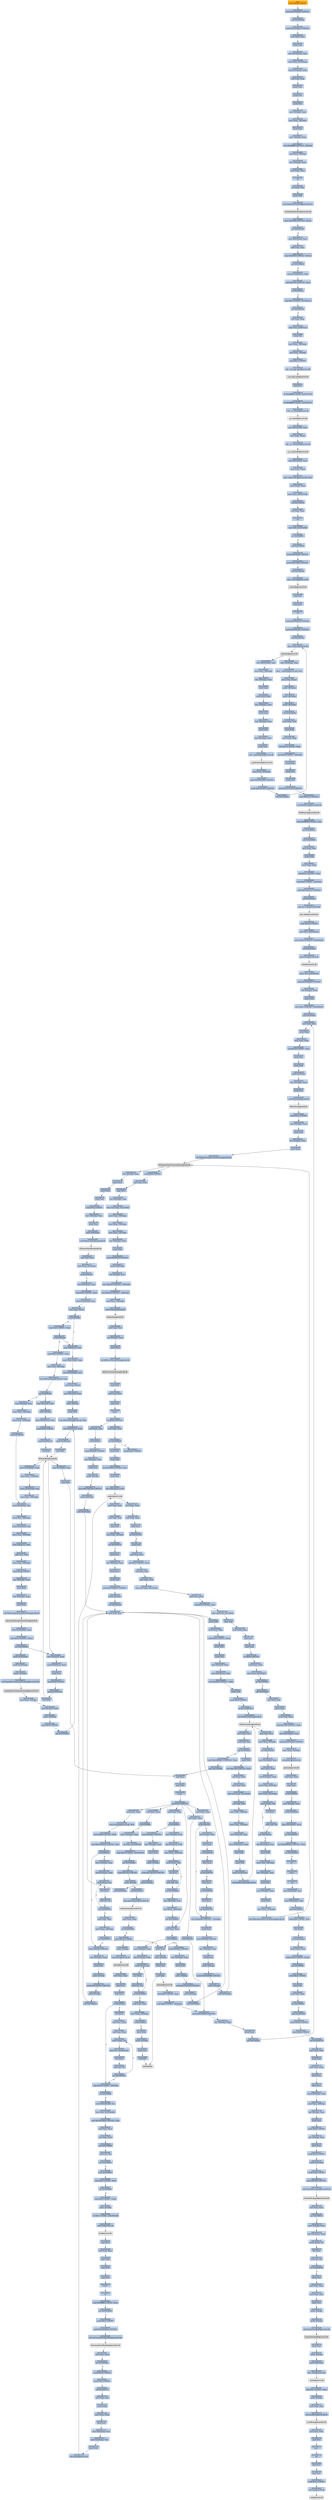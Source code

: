 digraph G {
node[shape=rectangle,style=filled,fillcolor=lightsteelblue,color=lightsteelblue]
bgcolor="transparent"
a0x01009e5apushl_0x28UINT8[label="start\npushl $0x28<UINT8>",color="lightgrey",fillcolor="orange"];
a0x01009e5cpushl_0x1002820UINT32[label="0x01009e5c\npushl $0x1002820<UINT32>"];
a0x01009e61call_0x0100a058[label="0x01009e61\ncall 0x0100a058"];
a0x0100a058pushl_0x100a0aaUINT32[label="0x0100a058\npushl $0x100a0aa<UINT32>"];
a0x0100a05dmovl_fs_0_eax[label="0x0100a05d\nmovl %fs:0, %eax"];
a0x0100a063pushl_eax[label="0x0100a063\npushl %eax"];
a0x0100a064movl_0x10esp__eax[label="0x0100a064\nmovl 0x10(%esp), %eax"];
a0x0100a068movl_ebp_0x10esp_[label="0x0100a068\nmovl %ebp, 0x10(%esp)"];
a0x0100a06cleal_0x10esp__ebp[label="0x0100a06c\nleal 0x10(%esp), %ebp"];
a0x0100a070subl_eax_esp[label="0x0100a070\nsubl %eax, %esp"];
a0x0100a072pushl_ebx[label="0x0100a072\npushl %ebx"];
a0x0100a073pushl_esi[label="0x0100a073\npushl %esi"];
a0x0100a074pushl_edi[label="0x0100a074\npushl %edi"];
a0x0100a075movl__8ebp__eax[label="0x0100a075\nmovl -8(%ebp), %eax"];
a0x0100a078movl_esp__24ebp_[label="0x0100a078\nmovl %esp, -24(%ebp)"];
a0x0100a07bpushl_eax[label="0x0100a07b\npushl %eax"];
a0x0100a07cmovl__4ebp__eax[label="0x0100a07c\nmovl -4(%ebp), %eax"];
a0x0100a07fmovl_0xffffffffUINT32__4ebp_[label="0x0100a07f\nmovl $0xffffffff<UINT32>, -4(%ebp)"];
a0x0100a086movl_eax__8ebp_[label="0x0100a086\nmovl %eax, -8(%ebp)"];
a0x0100a089leal__16ebp__eax[label="0x0100a089\nleal -16(%ebp), %eax"];
a0x0100a08cmovl_eax_fs_0[label="0x0100a08c\nmovl %eax, %fs:0"];
a0x0100a092ret[label="0x0100a092\nret"];
a0x01009e66xorl_edi_edi[label="0x01009e66\nxorl %edi, %edi"];
a0x01009e68pushl_edi[label="0x01009e68\npushl %edi"];
a0x01009e69call_GetModuleHandleA_kernel32_dll[label="0x01009e69\ncall GetModuleHandleA@kernel32.dll"];
GetModuleHandleA_kernel32_dll[label="GetModuleHandleA@kernel32.dll",color="lightgrey",fillcolor="lightgrey"];
a0x01009e6fcmpw_0x5a4dUINT16_eax_[label="0x01009e6f\ncmpw $0x5a4d<UINT16>, (%eax)"];
a0x01009e74jne_0x01009e95[label="0x01009e74\njne 0x01009e95"];
a0x01009e76movl_0x3ceax__ecx[label="0x01009e76\nmovl 0x3c(%eax), %ecx"];
a0x01009e79addl_eax_ecx[label="0x01009e79\naddl %eax, %ecx"];
a0x01009e7bcmpl_0x4550UINT32_ecx_[label="0x01009e7b\ncmpl $0x4550<UINT32>, (%ecx)"];
a0x01009e81jne_0x01009e95[label="0x01009e81\njne 0x01009e95"];
a0x01009e83movzwl_0x18ecx__eax[label="0x01009e83\nmovzwl 0x18(%ecx), %eax"];
a0x01009e87cmpl_0x10bUINT32_eax[label="0x01009e87\ncmpl $0x10b<UINT32>, %eax"];
a0x01009e8cje_0x01009ead[label="0x01009e8c\nje 0x01009ead"];
a0x01009eadcmpl_0xeUINT8_0x74ecx_[label="0x01009ead\ncmpl $0xe<UINT8>, 0x74(%ecx)"];
a0x01009eb1jbe_0x01009e95[label="0x01009eb1\njbe 0x01009e95"];
a0x01009eb3xorl_eax_eax[label="0x01009eb3\nxorl %eax, %eax"];
a0x01009eb5cmpl_edi_0xe8ecx_[label="0x01009eb5\ncmpl %edi, 0xe8(%ecx)"];
a0x01009ebbsetne_al[label="0x01009ebb\nsetne %al"];
a0x01009ebemovl_eax__28ebp_[label="0x01009ebe\nmovl %eax, -28(%ebp)"];
a0x01009ec1movl_edi__4ebp_[label="0x01009ec1\nmovl %edi, -4(%ebp)"];
a0x01009ec4pushl_0x1UINT8[label="0x01009ec4\npushl $0x1<UINT8>"];
a0x01009ec6call___set_app_type_msvcrt_dll[label="0x01009ec6\ncall __set_app_type@msvcrt.dll"];
a__set_app_type_msvcrt_dll[label="__set_app_type@msvcrt.dll",color="lightgrey",fillcolor="lightgrey"];
a0x01009eccpopl_ecx[label="0x01009ecc\npopl %ecx"];
a0x01009ecdorl_0xffffffffUINT8_0x010373c8[label="0x01009ecd\norl $0xffffffff<UINT8>, 0x010373c8"];
a0x01009ed4orl_0xffffffffUINT8_0x010373cc[label="0x01009ed4\norl $0xffffffff<UINT8>, 0x010373cc"];
a0x01009edbcall___p__fmode_msvcrt_dll[label="0x01009edb\ncall __p__fmode@msvcrt.dll"];
a__p__fmode_msvcrt_dll[label="__p__fmode@msvcrt.dll",color="lightgrey",fillcolor="lightgrey"];
a0x01009ee1movl_0x01012fb0_ecx[label="0x01009ee1\nmovl 0x01012fb0, %ecx"];
a0x01009ee7movl_ecx_eax_[label="0x01009ee7\nmovl %ecx, (%eax)"];
a0x01009ee9call___p__commode_msvcrt_dll[label="0x01009ee9\ncall __p__commode@msvcrt.dll"];
a__p__commode_msvcrt_dll[label="__p__commode@msvcrt.dll",color="lightgrey",fillcolor="lightgrey"];
a0x01009eefmovl_0x01012fac_ecx[label="0x01009eef\nmovl 0x01012fac, %ecx"];
a0x01009ef5movl_ecx_eax_[label="0x01009ef5\nmovl %ecx, (%eax)"];
a0x01009ef7movl__adjust_fdiv_msvcrt_dll_eax[label="0x01009ef7\nmovl _adjust_fdiv@msvcrt.dll, %eax"];
a0x01009efcmovl_eax__eax[label="0x01009efc\nmovl (%eax), %eax"];
a0x01009efemovl_eax_0x010373d0[label="0x01009efe\nmovl %eax, 0x010373d0"];
a0x01009f03call_0x0100a050[label="0x01009f03\ncall 0x0100a050"];
a0x0100a050xorl_eax_eax[label="0x0100a050\nxorl %eax, %eax"];
a0x0100a052ret[label="0x0100a052\nret"];
a0x01009f08cmpl_edi_0x0100e660[label="0x01009f08\ncmpl %edi, 0x0100e660"];
a0x01009f0ejne_0x01009f1c[label="0x01009f0e\njne 0x01009f1c"];
a0x01009f1ccall_0x0100a039[label="0x01009f1c\ncall 0x0100a039"];
a0x0100a039pushl_0x30000UINT32[label="0x0100a039\npushl $0x30000<UINT32>"];
a0x0100a03epushl_0x10000UINT32[label="0x0100a03e\npushl $0x10000<UINT32>"];
a0x0100a043call_0x0100a0b6[label="0x0100a043\ncall 0x0100a0b6"];
a0x0100a0b6jmp__controlfp_msvcrt_dll[label="0x0100a0b6\njmp _controlfp@msvcrt.dll"];
a_controlfp_msvcrt_dll[label="_controlfp@msvcrt.dll",color="lightgrey",fillcolor="lightgrey"];
a0x0100a048popl_ecx[label="0x0100a048\npopl %ecx"];
a0x0100a049popl_ecx[label="0x0100a049\npopl %ecx"];
a0x0100a04aret[label="0x0100a04a\nret"];
a0x01009f21pushl_0x100c010UINT32[label="0x01009f21\npushl $0x100c010<UINT32>"];
a0x01009f26pushl_0x100c00cUINT32[label="0x01009f26\npushl $0x100c00c<UINT32>"];
a0x01009f2bcall_0x0100a02e[label="0x01009f2b\ncall 0x0100a02e"];
a0x0100a02ejmp__initterm_msvcrt_dll[label="0x0100a02e\njmp _initterm@msvcrt.dll"];
a_initterm_msvcrt_dll[label="_initterm@msvcrt.dll",color="lightgrey",fillcolor="lightgrey"];
a0x01009f30movl_0x01012fa8_eax[label="0x01009f30\nmovl 0x01012fa8, %eax"];
a0x01009f35movl_eax__36ebp_[label="0x01009f35\nmovl %eax, -36(%ebp)"];
a0x01009f38leal__36ebp__eax[label="0x01009f38\nleal -36(%ebp), %eax"];
a0x01009f3bpushl_eax[label="0x01009f3b\npushl %eax"];
a0x01009f3cpushl_0x01012fa4[label="0x01009f3c\npushl 0x01012fa4"];
a0x01009f42leal__32ebp__eax[label="0x01009f42\nleal -32(%ebp), %eax"];
a0x01009f45pushl_eax[label="0x01009f45\npushl %eax"];
a0x01009f46leal__40ebp__eax[label="0x01009f46\nleal -40(%ebp), %eax"];
a0x01009f49pushl_eax[label="0x01009f49\npushl %eax"];
a0x01009f4aleal__44ebp__eax[label="0x01009f4a\nleal -44(%ebp), %eax"];
a0x01009f4dpushl_eax[label="0x01009f4d\npushl %eax"];
a0x01009f4ecall___getmainargs_msvcrt_dll[label="0x01009f4e\ncall __getmainargs@msvcrt.dll"];
a__getmainargs_msvcrt_dll[label="__getmainargs@msvcrt.dll",color="lightgrey",fillcolor="lightgrey"];
a0x01009f54movl_eax__52ebp_[label="0x01009f54\nmovl %eax, -52(%ebp)"];
a0x01009f57pushl_0x100c008UINT32[label="0x01009f57\npushl $0x100c008<UINT32>"];
a0x01009f5cpushl_0x100c000UINT32[label="0x01009f5c\npushl $0x100c000<UINT32>"];
a0x01009f61call_0x0100a02e[label="0x01009f61\ncall 0x0100a02e"];
a0x01009f66movl__32ebp__eax[label="0x01009f66\nmovl -32(%ebp), %eax"];
a0x01009f69movl___initenv_msvcrt_dll_ecx[label="0x01009f69\nmovl __initenv@msvcrt.dll, %ecx"];
a0x01009f6fmovl_eax_ecx_[label="0x01009f6f\nmovl %eax, (%ecx)"];
a0x01009f71pushl__32ebp_[label="0x01009f71\npushl -32(%ebp)"];
a0x01009f74pushl__40ebp_[label="0x01009f74\npushl -40(%ebp)"];
a0x01009f77pushl__44ebp_[label="0x01009f77\npushl -44(%ebp)"];
a0x01009f7acall_0x0100444a[label="0x01009f7a\ncall 0x0100444a"];
a0x0100444amovl_edi_edi[label="0x0100444a\nmovl %edi, %edi"];
a0x0100444cpushl_ebp[label="0x0100444c\npushl %ebp"];
a0x0100444dmovl_esp_ebp[label="0x0100444d\nmovl %esp, %ebp"];
a0x0100444fsubl_0x14UINT8_esp[label="0x0100444f\nsubl $0x14<UINT8>, %esp"];
a0x01004452andl_0x0UINT8__20ebp_[label="0x01004452\nandl $0x0<UINT8>, -20(%ebp)"];
a0x01004456pushl_ebx[label="0x01004456\npushl %ebx"];
a0x01004457pushl_esi[label="0x01004457\npushl %esi"];
a0x01004458pushl_edi[label="0x01004458\npushl %edi"];
a0x01004459pushl_0x1037120UINT32[label="0x01004459\npushl $0x1037120<UINT32>"];
a0x0100445epushl_0x101UINT32[label="0x0100445e\npushl $0x101<UINT32>"];
a0x01004463call_WSAStartup_wsock32_dll[label="0x01004463\ncall WSAStartup@wsock32.dll"];
WSAStartup_wsock32_dll[label="WSAStartup@wsock32.dll",color="lightgrey",fillcolor="lightgrey"];
a0x01004469cmpl_0xffffffffUINT8_eax[label="0x01004469\ncmpl $0xffffffff<UINT8>, %eax"];
a0x0100446cjne_0x0100447c[label="0x0100446c\njne 0x0100447c"];
a0x0100447ccall_0x01009684[label="0x0100447c\ncall 0x01009684"];
a0x01009684movl_edi_edi[label="0x01009684\nmovl %edi, %edi"];
a0x01009686pushl_ebp[label="0x01009686\npushl %ebp"];
a0x01009687movl_esp_ebp[label="0x01009687\nmovl %esp, %ebp"];
a0x01009689subl_0x1cUINT8_esp[label="0x01009689\nsubl $0x1c<UINT8>, %esp"];
a0x0100968candl_0x0UINT8__20ebp_[label="0x0100968c\nandl $0x0<UINT8>, -20(%ebp)"];
a0x01009690pushl_0x10011acUINT32[label="0x01009690\npushl $0x10011ac<UINT32>"];
a0x01009695call_0x0100a0c2[label="0x01009695\ncall 0x0100a0c2"];
a0x0100a0c2jmp_inet_addr_wsock32_dll[label="0x0100a0c2\njmp inet_addr@wsock32.dll"];
inet_addr_wsock32_dll[label="inet_addr@wsock32.dll",color="lightgrey",fillcolor="lightgrey"];
a0x0100969apushl_0x35UINT8[label="0x0100969a\npushl $0x35<UINT8>"];
a0x0100969cmovl_eax_0x0100e2e4[label="0x0100969c\nmovl %eax, 0x0100e2e4"];
a0x010096a1movw_0x2UINT16_0x0100e2e0[label="0x010096a1\nmovw $0x2<UINT16>, 0x0100e2e0"];
a0x010096aacall_0x0100a0e6[label="0x010096aa\ncall 0x0100a0e6"];
a0x0100a0e6jmp_htons_wsock32_dll[label="0x0100a0e6\njmp htons@wsock32.dll"];
ntohs_wsock32_dll[label="ntohs@wsock32.dll",color="lightgrey",fillcolor="lightgrey"];
a0x010096afmovw_ax_0x0100e2e2[label="0x010096af\nmovw %ax, 0x0100e2e2"];
a0x010096b5pushl_0x100f468UINT32[label="0x010096b5\npushl $0x100f468<UINT32>"];
a0x010096baleal__8ebp__eax[label="0x010096ba\nleal -8(%ebp), %eax"];
a0x010096bdpushl_eax[label="0x010096bd\npushl %eax"];
a0x010096bemovl_0x1UINT32_0x0100e2dc[label="0x010096be\nmovl $0x1<UINT32>, 0x0100e2dc"];
a0x010096c8call_0x0100ab2f[label="0x010096c8\ncall 0x0100ab2f"];
a0x0100ab2fmovl_edi_edi[label="0x0100ab2f\nmovl %edi, %edi"];
a0x0100ab31pushl_ebp[label="0x0100ab31\npushl %ebp"];
a0x0100ab32movl_esp_ebp[label="0x0100ab32\nmovl %esp, %ebp"];
a0x0100ab34subl_0x28UINT8_esp[label="0x0100ab34\nsubl $0x28<UINT8>, %esp"];
a0x0100ab37pushl_esi[label="0x0100ab37\npushl %esi"];
a0x0100ab38pushl_edi[label="0x0100ab38\npushl %edi"];
a0x0100ab39pushl_0xcebp_[label="0x0100ab39\npushl 0xc(%ebp)"];
a0x0100ab3cleal__16ebp__eax[label="0x0100ab3c\nleal -16(%ebp), %eax"];
a0x0100ab3fpushl_eax[label="0x0100ab3f\npushl %eax"];
a0x0100ab40call_RtlInitString_ntdll_dll[label="0x0100ab40\ncall RtlInitString@ntdll.dll"];
RtlInitString_ntdll_dll[label="RtlInitString@ntdll.dll",color="lightgrey",fillcolor="lightgrey"];
a0x0100ab46pushl_0x1UINT8[label="0x0100ab46\npushl $0x1<UINT8>"];
a0x0100ab48leal__16ebp__eax[label="0x0100ab48\nleal -16(%ebp), %eax"];
a0x0100ab4bpushl_eax[label="0x0100ab4b\npushl %eax"];
a0x0100ab4cleal__8ebp__eax[label="0x0100ab4c\nleal -8(%ebp), %eax"];
a0x0100ab4fpushl_eax[label="0x0100ab4f\npushl %eax"];
a0x0100ab50call_RtlAnsiStringToUnicodeString_ntdll_dll[label="0x0100ab50\ncall RtlAnsiStringToUnicodeString@ntdll.dll"];
RtlAnsiStringToUnicodeString_ntdll_dll[label="RtlAnsiStringToUnicodeString@ntdll.dll",color="lightgrey",fillcolor="lightgrey"];
a0x0100ab56pushl_0x6UINT8[label="0x0100ab56\npushl $0x6<UINT8>"];
a0x0100ab58xorl_eax_eax[label="0x0100ab58\nxorl %eax, %eax"];
a0x0100ab5apopl_ecx[label="0x0100ab5a\npopl %ecx"];
a0x0100ab5bleal__40ebp__edi[label="0x0100ab5b\nleal -40(%ebp), %edi"];
a0x0100ab5erepz_stosl_eax_es_edi_[label="0x0100ab5e\nrepz stosl %eax, %es:(%edi)"];
a0x0100ab60movl_eax__36ebp_[label="0x0100ab60\nmovl %eax, -36(%ebp)"];
a0x0100ab63movl_eax__24ebp_[label="0x0100ab63\nmovl %eax, -24(%ebp)"];
a0x0100ab66movl_eax__20ebp_[label="0x0100ab66\nmovl %eax, -20(%ebp)"];
a0x0100ab69leal__40ebp__eax[label="0x0100ab69\nleal -40(%ebp), %eax"];
a0x0100ab6cpushl_eax[label="0x0100ab6c\npushl %eax"];
a0x0100ab6dpushl_0x20019UINT32[label="0x0100ab6d\npushl $0x20019<UINT32>"];
a0x0100ab72pushl_0x8ebp_[label="0x0100ab72\npushl 0x8(%ebp)"];
a0x0100ab75leal__8ebp__ecx[label="0x0100ab75\nleal -8(%ebp), %ecx"];
a0x0100ab78movl_0x18UINT32__40ebp_[label="0x0100ab78\nmovl $0x18<UINT32>, -40(%ebp)"];
a0x0100ab7fmovl_0x40UINT32__28ebp_[label="0x0100ab7f\nmovl $0x40<UINT32>, -28(%ebp)"];
a0x0100ab86movl_ecx__32ebp_[label="0x0100ab86\nmovl %ecx, -32(%ebp)"];
a0x0100ab89call_NtOpenKey_ntdll_dll[label="0x0100ab89\ncall NtOpenKey@ntdll.dll"];
NtOpenKey_ntdll_dll[label="NtOpenKey@ntdll.dll",color="lightgrey",fillcolor="lightgrey"];
a0x0100ab8fmovl_eax_esi[label="0x0100ab8f\nmovl %eax, %esi"];
a0x0100ab91leal__8ebp__eax[label="0x0100ab91\nleal -8(%ebp), %eax"];
a0x0100ab94pushl_eax[label="0x0100ab94\npushl %eax"];
a0x0100ab95call_RtlFreeUnicodeString_ntdll_dll[label="0x0100ab95\ncall RtlFreeUnicodeString@ntdll.dll"];
RtlFreeUnicodeString_ntdll_dll[label="RtlFreeUnicodeString@ntdll.dll",color="lightgrey",fillcolor="lightgrey"];
a0x0100ab9bpopl_edi[label="0x0100ab9b\npopl %edi"];
a0x0100ab9cmovl_esi_eax[label="0x0100ab9c\nmovl %esi, %eax"];
a0x0100ab9epopl_esi[label="0x0100ab9e\npopl %esi"];
a0x0100ab9fleave_[label="0x0100ab9f\nleave "];
a0x0100aba0ret_0x8UINT16[label="0x0100aba0\nret $0x8<UINT16>"];
a0x010096cdtestl_eax_eax[label="0x010096cd\ntestl %eax, %eax"];
a0x010096cfjnl_0x010096e9[label="0x010096cf\njnl 0x010096e9"];
a0x010096d1pushl_0x67UINT8[label="0x010096d1\npushl $0x67<UINT8>"];
a0x010096e9pushl_esi[label="0x010096e9\npushl %esi"];
a0x010096eapushl_edi[label="0x010096ea\npushl %edi"];
a0x010096ebmovl_0x400UINT32_esi[label="0x010096eb\nmovl $0x400<UINT32>, %esi"];
a0x010096f0pushl_esi[label="0x010096f0\npushl %esi"];
a0x010096f1call_malloc_msvcrt_dll[label="0x010096f1\ncall malloc@msvcrt.dll"];
malloc_msvcrt_dll[label="malloc@msvcrt.dll",color="lightgrey",fillcolor="lightgrey"];
a0x010096f7movl_eax_edi[label="0x010096f7\nmovl %eax, %edi"];
a0x010096f9testl_edi_edi[label="0x010096f9\ntestl %edi, %edi"];
a0x010096fbpopl_ecx[label="0x010096fb\npopl %ecx"];
a0x010096fcmovl_edi__4ebp_[label="0x010096fc\nmovl %edi, -4(%ebp)"];
a0x010096ffjne_0x01009725[label="0x010096ff\njne 0x01009725"];
a0x01009725pushl_esi[label="0x01009725\npushl %esi"];
a0x01009726leal__16ebp__eax[label="0x01009726\nleal -16(%ebp), %eax"];
a0x01009729pushl_eax[label="0x01009729\npushl %eax"];
a0x0100972apushl_edi[label="0x0100972a\npushl %edi"];
a0x0100972bpushl_0x1002810UINT32[label="0x0100972b\npushl $0x1002810<UINT32>"];
a0x01009730pushl__8ebp_[label="0x01009730\npushl -8(%ebp)"];
a0x01009733call_0x0100aba8[label="0x01009733\ncall 0x0100aba8"];
a0x0100aba8movl_edi_edi[label="0x0100aba8\nmovl %edi, %edi"];
a0x0100abaapushl_ebp[label="0x0100abaa\npushl %ebp"];
a0x0100ababmovl_esp_ebp[label="0x0100abab\nmovl %esp, %ebp"];
a0x0100abadsubl_0x24UINT8_esp[label="0x0100abad\nsubl $0x24<UINT8>, %esp"];
a0x0100abb0pushl_ebx[label="0x0100abb0\npushl %ebx"];
a0x0100abb1pushl_esi[label="0x0100abb1\npushl %esi"];
a0x0100abb2movl_fs_0x18_eax[label="0x0100abb2\nmovl %fs:0x18, %eax"];
a0x0100abb8movl_0x30eax__eax[label="0x0100abb8\nmovl 0x30(%eax), %eax"];
a0x0100abbbmovl_0x400UINT32_ebx[label="0x0100abbb\nmovl $0x400<UINT32>, %ebx"];
a0x0100abc0pushl_ebx[label="0x0100abc0\npushl %ebx"];
a0x0100abc1pushl_0x0UINT8[label="0x0100abc1\npushl $0x0<UINT8>"];
a0x0100abc3pushl_0x18eax_[label="0x0100abc3\npushl 0x18(%eax)"];
a0x0100abc6call_RtlAllocateHeap_ntdll_dll[label="0x0100abc6\ncall RtlAllocateHeap@ntdll.dll"];
RtlAllocateHeap_ntdll_dll[label="RtlAllocateHeap@ntdll.dll",color="lightgrey",fillcolor="lightgrey"];
a0x0100abccmovl_eax_esi[label="0x0100abcc\nmovl %eax, %esi"];
a0x0100abcetestl_esi_esi[label="0x0100abce\ntestl %esi, %esi"];
a0x0100abd0jne_0x0100abdc[label="0x0100abd0\njne 0x0100abdc"];
a0x0100abd2movl_0xc0000017UINT32_eax[label="0x0100abd2\nmovl $0xc0000017<UINT32>, %eax"];
a0x0100abdcpushl_edi[label="0x0100abdc\npushl %edi"];
a0x0100abddmovl_0x100UINT32_ecx[label="0x0100abdd\nmovl $0x100<UINT32>, %ecx"];
a0x0100abe2xorl_eax_eax[label="0x0100abe2\nxorl %eax, %eax"];
a0x0100abe4movl_esi_edi[label="0x0100abe4\nmovl %esi, %edi"];
a0x0100abe6repz_stosl_eax_es_edi_[label="0x0100abe6\nrepz stosl %eax, %es:(%edi)"];
a0x0100abe8xorl_edi_edi[label="0x0100abe8\nxorl %edi, %edi"];
a0x0100abeamovw_di__12ebp_[label="0x0100abea\nmovw %di, -12(%ebp)"];
a0x0100abeemovw_bx__10ebp_[label="0x0100abee\nmovw %bx, -10(%ebp)"];
a0x0100abf2movl_fs_0x18_eax[label="0x0100abf2\nmovl %fs:0x18, %eax"];
a0x0100abf8movl_0x30eax__eax[label="0x0100abf8\nmovl 0x30(%eax), %eax"];
a0x0100abfbpushl_ebx[label="0x0100abfb\npushl %ebx"];
a0x0100abfcpushl_edi[label="0x0100abfc\npushl %edi"];
a0x0100abfdpushl_0x18eax_[label="0x0100abfd\npushl 0x18(%eax)"];
a0x0100ac00call_RtlAllocateHeap_ntdll_dll[label="0x0100ac00\ncall RtlAllocateHeap@ntdll.dll"];
a0x0100ac06cmpl_edi_eax[label="0x0100ac06\ncmpl %edi, %eax"];
a0x0100ac08movl_eax__8ebp_[label="0x0100ac08\nmovl %eax, -8(%ebp)"];
a0x0100ac0bjne_0x0100ac2b[label="0x0100ac0b\njne 0x0100ac2b"];
a0x0100ac2bmovl_0xcebp__ecx[label="0x0100ac2b\nmovl 0xc(%ebp), %ecx"];
a0x0100ac2emovl_ecx_eax[label="0x0100ac2e\nmovl %ecx, %eax"];
a0x0100ac30leal_0x1eax__edx[label="0x0100ac30\nleal 0x1(%eax), %edx"];
a0x0100ac33movw_bx__26ebp_[label="0x0100ac33\nmovw %bx, -26(%ebp)"];
a0x0100ac37movl_edx_0xcebp_[label="0x0100ac37\nmovl %edx, 0xc(%ebp)"];
a0x0100ac3amovb_eax__dl[label="0x0100ac3a\nmovb (%eax), %dl"];
a0x0100ac3cincl_eax[label="0x0100ac3c\nincl %eax"];
a0x0100ac3dtestb_dl_dl[label="0x0100ac3d\ntestb %dl, %dl"];
a0x0100ac3fjne_0x0100ac3a[label="0x0100ac3f\njne 0x0100ac3a"];
a0x0100ac41subl_0xcebp__eax[label="0x0100ac41\nsubl 0xc(%ebp), %eax"];
a0x0100ac44pushl_edi[label="0x0100ac44\npushl %edi"];
a0x0100ac45movw_ax__28ebp_[label="0x0100ac45\nmovw %ax, -28(%ebp)"];
a0x0100ac49leal__28ebp__eax[label="0x0100ac49\nleal -28(%ebp), %eax"];
a0x0100ac4cpushl_eax[label="0x0100ac4c\npushl %eax"];
a0x0100ac4dleal__12ebp__eax[label="0x0100ac4d\nleal -12(%ebp), %eax"];
a0x0100ac50pushl_eax[label="0x0100ac50\npushl %eax"];
a0x0100ac51movl_ecx__24ebp_[label="0x0100ac51\nmovl %ecx, -24(%ebp)"];
a0x0100ac54call_RtlAnsiStringToUnicodeString_ntdll_dll[label="0x0100ac54\ncall RtlAnsiStringToUnicodeString@ntdll.dll"];
a0x0100ac5aleal__4ebp__eax[label="0x0100ac5a\nleal -4(%ebp), %eax"];
a0x0100ac5dpushl_eax[label="0x0100ac5d\npushl %eax"];
a0x0100ac5epushl_ebx[label="0x0100ac5e\npushl %ebx"];
a0x0100ac5fpushl_esi[label="0x0100ac5f\npushl %esi"];
a0x0100ac60pushl_0x1UINT8[label="0x0100ac60\npushl $0x1<UINT8>"];
a0x0100ac62leal__12ebp__eax[label="0x0100ac62\nleal -12(%ebp), %eax"];
a0x0100ac65pushl_eax[label="0x0100ac65\npushl %eax"];
a0x0100ac66pushl_0x8ebp_[label="0x0100ac66\npushl 0x8(%ebp)"];
a0x0100ac69call_NtQueryValueKey_ntdll_dll[label="0x0100ac69\ncall NtQueryValueKey@ntdll.dll"];
NtQueryValueKey_ntdll_dll[label="NtQueryValueKey@ntdll.dll",color="lightgrey",fillcolor="lightgrey"];
a0x0100ac6fcmpl_edi_eax[label="0x0100ac6f\ncmpl %edi, %eax"];
a0x0100ac71movl_eax_0xcebp_[label="0x0100ac71\nmovl %eax, 0xc(%ebp)"];
a0x0100ac74jnl_0x0100aca3[label="0x0100ac74\njnl 0x0100aca3"];
a0x0100aca3movl_0x4esi__eax[label="0x0100aca3\nmovl 0x4(%esi), %eax"];
a0x0100aca6cmpl_0x4UINT8_eax[label="0x0100aca6\ncmpl $0x4<UINT8>, %eax"];
a0x0100aca9movl_0x14ebp__ecx[label="0x0100aca9\nmovl 0x14(%ebp), %ecx"];
a0x0100acacmovl_eax_ecx_[label="0x0100acac\nmovl %eax, (%ecx)"];
a0x0100acaeje_0x0100ad48[label="0x0100acae\nje 0x0100ad48"];
a0x0100acb4cmpl_0x3UINT8_eax[label="0x0100acb4\ncmpl $0x3<UINT8>, %eax"];
a0x0100ad48movl_0x8esi__eax[label="0x0100ad48\nmovl 0x8(%esi), %eax"];
a0x0100ad4bmovl_esieax__eax[label="0x0100ad4b\nmovl (%esi,%eax), %eax"];
a0x0100ad4emovl_0x10ebp__ecx[label="0x0100ad4e\nmovl 0x10(%ebp), %ecx"];
a0x0100ad51movl_eax_ecx_[label="0x0100ad51\nmovl %eax, (%ecx)"];
a0x0100ad53movl_fs_0x18_eax[label="0x0100ad53\nmovl %fs:0x18, %eax"];
a0x0100ad59pushl__8ebp_[label="0x0100ad59\npushl -8(%ebp)"];
a0x0100ad5cpushl_edi[label="0x0100ad5c\npushl %edi"];
a0x0100ad5dmovl_RtlFreeHeap_ntdll_dll_edi[label="0x0100ad5d\nmovl RtlFreeHeap@ntdll.dll, %edi"];
a0x0100ad63movl_0x30eax__eax[label="0x0100ad63\nmovl 0x30(%eax), %eax"];
a0x0100ad66pushl_0x18eax_[label="0x0100ad66\npushl 0x18(%eax)"];
a0x0100ad69call_edi[label="0x0100ad69\ncall %edi"];
RtlFreeHeap_ntdll_dll[label="RtlFreeHeap@ntdll.dll",color="lightgrey",fillcolor="lightgrey"];
a0x0100ad6bmovl_fs_0x18_eax[label="0x0100ad6b\nmovl %fs:0x18, %eax"];
a0x0100ad71movl_0x30eax__eax[label="0x0100ad71\nmovl 0x30(%eax), %eax"];
a0x0100ad74pushl_esi[label="0x0100ad74\npushl %esi"];
a0x0100ad75pushl_0x0UINT8[label="0x0100ad75\npushl $0x0<UINT8>"];
a0x0100ad77pushl_0x18eax_[label="0x0100ad77\npushl 0x18(%eax)"];
a0x0100ad7acall_edi[label="0x0100ad7a\ncall %edi"];
a0x0100ad7cmovl_0xcebp__eax[label="0x0100ad7c\nmovl 0xc(%ebp), %eax"];
a0x0100ad7fpopl_edi[label="0x0100ad7f\npopl %edi"];
a0x0100ad80popl_esi[label="0x0100ad80\npopl %esi"];
a0x0100ad81popl_ebx[label="0x0100ad81\npopl %ebx"];
a0x0100ad82leave_[label="0x0100ad82\nleave "];
a0x0100ad83ret_0x14UINT16[label="0x0100ad83\nret $0x14<UINT16>"];
a0x01009738testl_eax_eax[label="0x01009738\ntestl %eax, %eax"];
a0x0100973ajl_0x01009761[label="0x0100973a\njl 0x01009761"];
a0x0100973cmovl_edi__eax[label="0x0100973c\nmovl (%edi), %eax"];
a0x0100973edecl_eax[label="0x0100973e\ndecl %eax"];
a0x0100973fje_0x01009761[label="0x0100973f\nje 0x01009761"];
a0x01009741decl_eax[label="0x01009741\ndecl %eax"];
a0x01009742je_0x01009758[label="0x01009742\nje 0x01009758"];
a0x01009744decl_eax[label="0x01009744\ndecl %eax"];
a0x01009745je_0x0100974f[label="0x01009745\nje 0x0100974f"];
a0x01009747decl_eax[label="0x01009747\ndecl %eax"];
a0x01009748jne_0x01009761[label="0x01009748\njne 0x01009761"];
a0x01009761movl_0x2000UINT32__12ebp_[label="0x01009761\nmovl $0x2000<UINT32>, -12(%ebp)"];
a0x01009768pushl_ebx[label="0x01009768\npushl %ebx"];
a0x01009769pushl_0x400UINT32[label="0x01009769\npushl $0x400<UINT32>"];
a0x0100976eleal__16ebp__eax[label="0x0100976e\nleal -16(%ebp), %eax"];
a0x01009771pushl_eax[label="0x01009771\npushl %eax"];
a0x01009772pushl__4ebp_[label="0x01009772\npushl -4(%ebp)"];
a0x01009775pushl_0x1002808UINT32[label="0x01009775\npushl $0x1002808<UINT32>"];
a0x0100977apushl__8ebp_[label="0x0100977a\npushl -8(%ebp)"];
a0x0100977dcall_0x0100aba8[label="0x0100977d\ncall 0x0100aba8"];
a0x01009782testl_eax_eax[label="0x01009782\ntestl %eax, %eax"];
a0x01009784movl_strncpy_msvcrt_dll_edi[label="0x01009784\nmovl strncpy@msvcrt.dll, %edi"];
a0x0100978amovl_0xffUINT32_ebx[label="0x0100978a\nmovl $0xff<UINT32>, %ebx"];
a0x0100978fmovl_0x100e382UINT32_esi[label="0x0100978f\nmovl $0x100e382<UINT32>, %esi"];
a0x01009794jl_0x010097aa[label="0x01009794\njl 0x010097aa"];
a0x01009796movl__4ebp__eax[label="0x01009796\nmovl -4(%ebp), %eax"];
a0x01009799leal_0x1eax__edx[label="0x01009799\nleal 0x1(%eax), %edx"];
a0x0100979cmovb_eax__cl[label="0x0100979c\nmovb (%eax), %cl"];
a0x0100979eincl_eax[label="0x0100979e\nincl %eax"];
a0x0100979ftestb_cl_cl[label="0x0100979f\ntestb %cl, %cl"];
a0x010097a1jne_0x0100979c[label="0x010097a1\njne 0x0100979c"];
a0x010097a3subl_edx_eax[label="0x010097a3\nsubl %edx, %eax"];
a0x010097a5movl_eax__28ebp_[label="0x010097a5\nmovl %eax, -28(%ebp)"];
a0x010097a8jne_0x010097c7[label="0x010097a8\njne 0x010097c7"];
a0x010097c7pushl_ebx[label="0x010097c7\npushl %ebx"];
a0x010097c8pushl__4ebp_[label="0x010097c8\npushl -4(%ebp)"];
a0x010097cbpushl_esi[label="0x010097cb\npushl %esi"];
a0x010097cccall_edi[label="0x010097cc\ncall %edi"];
strncpy_msvcrt_dll[label="strncpy@msvcrt.dll",color="lightgrey",fillcolor="lightgrey"];
a0x010097ceaddl_0xcUINT8_esp[label="0x010097ce\naddl $0xc<UINT8>, %esp"];
a0x010097d1andl_0x0UINT8__20ebp_[label="0x010097d1\nandl $0x0<UINT8>, -20(%ebp)"];
a0x010097d5pushl_0x100f500UINT32[label="0x010097d5\npushl $0x100f500<UINT32>"];
a0x010097daleal__24ebp__eax[label="0x010097da\nleal -24(%ebp), %eax"];
a0x010097ddpushl_eax[label="0x010097dd\npushl %eax"];
a0x010097decall_0x0100ab2f[label="0x010097de\ncall 0x0100ab2f"];
a0x010097e3testl_eax_eax[label="0x010097e3\ntestl %eax, %eax"];
a0x010097e5jl_0x0100981c[label="0x010097e5\njl 0x0100981c"];
a0x010097e7pushl_0x400UINT32[label="0x010097e7\npushl $0x400<UINT32>"];
a0x010097ecleal__16ebp__eax[label="0x010097ec\nleal -16(%ebp), %eax"];
a0x010097efpushl_eax[label="0x010097ef\npushl %eax"];
a0x010097f0pushl__4ebp_[label="0x010097f0\npushl -4(%ebp)"];
a0x010097f3pushl_0x10027f0UINT32[label="0x010097f3\npushl $0x10027f0<UINT32>"];
a0x010097f8pushl__24ebp_[label="0x010097f8\npushl -24(%ebp)"];
a0x010097fbcall_0x0100aba8[label="0x010097fb\ncall 0x0100aba8"];
a0x01009800testl_eax_eax[label="0x01009800\ntestl %eax, %eax"];
a0x01009802jl_0x0100981c[label="0x01009802\njl 0x0100981c"];
a0x01009804movl__4ebp__ecx[label="0x01009804\nmovl -4(%ebp), %ecx"];
a0x01009807leal_0x1ecx__edx[label="0x01009807\nleal 0x1(%ecx), %edx"];
a0x0100980amovl_edx__28ebp_[label="0x0100980a\nmovl %edx, -28(%ebp)"];
a0x0100980dmovb_ecx__dl[label="0x0100980d\nmovb (%ecx), %dl"];
a0x0100980fincl_ecx[label="0x0100980f\nincl %ecx"];
a0x01009810testb_dl_dl[label="0x01009810\ntestb %dl, %dl"];
a0x01009812jne_0x0100980d[label="0x01009812\njne 0x0100980d"];
a0x01009814subl__28ebp__ecx[label="0x01009814\nsubl -28(%ebp), %ecx"];
a0x01009817movl_ecx__28ebp_[label="0x01009817\nmovl %ecx, -28(%ebp)"];
a0x0100981ajne_0x01009835[label="0x0100981a\njne 0x01009835"];
a0x01009835testl_eax_eax[label="0x01009835\ntestl %eax, %eax"];
a0x01009837jl_0x010098c6[label="0x01009837\njl 0x010098c6"];
a0x0100983dmovl__4ebp__eax[label="0x0100983d\nmovl -4(%ebp), %eax"];
a0x01009840leal_0x1eax__edx[label="0x01009840\nleal 0x1(%eax), %edx"];
a0x01009843movb_eax__cl[label="0x01009843\nmovb (%eax), %cl"];
a0x01009845incl_eax[label="0x01009845\nincl %eax"];
a0x01009846testb_cl_cl[label="0x01009846\ntestb %cl, %cl"];
a0x01009848jne_0x01009843[label="0x01009848\njne 0x01009843"];
a0x0100984asubl_edx_eax[label="0x0100984a\nsubl %edx, %eax"];
a0x0100984cmovl_eax__28ebp_[label="0x0100984c\nmovl %eax, -28(%ebp)"];
a0x0100984fje_0x010098c6[label="0x0100984f\nje 0x010098c6"];
a0x01009851pushl_ebx[label="0x01009851\npushl %ebx"];
a0x01009852pushl__4ebp_[label="0x01009852\npushl -4(%ebp)"];
a0x01009855pushl_esi[label="0x01009855\npushl %esi"];
a0x01009856call_edi[label="0x01009856\ncall %edi"];
a0x00000000[label="0x00000000",color="lightgrey",fillcolor="lightgrey"];
a0x00000000[label="0x00000000",color="lightgrey",fillcolor="lightgrey"];
a0x00000000[label="0x00000000",color="lightgrey",fillcolor="lightgrey"];
a0x00000000[label="0x00000000",color="lightgrey",fillcolor="lightgrey"];
a0x010097aapushl_0x400UINT32[label="0x010097aa\npushl $0x400<UINT32>"];
a0x010097afleal__16ebp__eax[label="0x010097af\nleal -16(%ebp), %eax"];
a0x010097b2pushl_eax[label="0x010097b2\npushl %eax"];
a0x010097b3pushl__4ebp_[label="0x010097b3\npushl -4(%ebp)"];
a0x010097b6pushl_0x10027fcUINT32[label="0x010097b6\npushl $0x10027fc<UINT32>"];
a0x010097bbpushl__8ebp_[label="0x010097bb\npushl -8(%ebp)"];
a0x010097becall_0x0100aba8[label="0x010097be\ncall 0x0100aba8"];
a0x010097c3testl_eax_eax[label="0x010097c3\ntestl %eax, %eax"];
a0x010097c5jl_0x010097d5[label="0x010097c5\njl 0x010097d5"];
a0x00000000[label="0x00000000",color="lightgrey",fillcolor="lightgrey"];
a0x0100acb7je_0x0100ad48[label="0x0100acb7\nje 0x0100ad48"];
a0x0100acbdcmpl_0x2UINT8_eax[label="0x0100acbd\ncmpl $0x2<UINT8>, %eax"];
a0x00000000[label="0x00000000",color="lightgrey",fillcolor="lightgrey"];
a0x00000000[label="0x00000000",color="lightgrey",fillcolor="lightgrey"];
a0x00000000[label="0x00000000",color="lightgrey",fillcolor="lightgrey"];
a0x00000000[label="0x00000000",color="lightgrey",fillcolor="lightgrey"];
a0x00000000[label="0x00000000",color="lightgrey",fillcolor="lightgrey"];
a0x0100acc0movw_di__20ebp_[label="0x0100acc0\nmovw %di, -20(%ebp)"];
a0x0100acc4movl_RtlFreeHeap_ntdll_dll_edi[label="0x0100acc4\nmovl RtlFreeHeap@ntdll.dll, %edi"];
a0x0100accajne_0x0100acd8[label="0x0100acca\njne 0x0100acd8"];
a0x0100acccmovl__8ebp__eax[label="0x0100accc\nmovl -8(%ebp), %eax"];
a0x0100acd8movl_fs_0x18_eax[label="0x0100acd8\nmovl %fs:0x18, %eax"];
a0x0100acdepushl__8ebp_[label="0x0100acde\npushl -8(%ebp)"];
a0x0100ace1movl_0x30eax__eax[label="0x0100ace1\nmovl 0x30(%eax), %eax"];
a0x0100ace4pushl_0x0UINT8[label="0x0100ace4\npushl $0x0<UINT8>"];
a0x0100ace6pushl_0x18eax_[label="0x0100ace6\npushl 0x18(%eax)"];
a0x0100ace9call_edi[label="0x0100ace9\ncall %edi"];
a0x0100acebmovl_0x10ebp__eax[label="0x0100aceb\nmovl 0x10(%ebp), %eax"];
a0x0100aceemovl_eax__16ebp_[label="0x0100acee\nmovl %eax, -16(%ebp)"];
a0x0100acf1movw_0x18ebp__ax[label="0x0100acf1\nmovw 0x18(%ebp), %ax"];
a0x0100acf5movw_ax__18ebp_[label="0x0100acf5\nmovw %ax, -18(%ebp)"];
a0x0100acf9movw_0xcesi__ax[label="0x0100acf9\nmovw 0xc(%esi), %ax"];
a0x0100acfdmovw_ax__36ebp_[label="0x0100acfd\nmovw %ax, -36(%ebp)"];
a0x0100ad01movw_0xcesi__ax[label="0x0100ad01\nmovw 0xc(%esi), %ax"];
a0x0100ad05movw_ax__34ebp_[label="0x0100ad05\nmovw %ax, -34(%ebp)"];
a0x0100ad09movl_0x8esi__eax[label="0x0100ad09\nmovl 0x8(%esi), %eax"];
a0x0100ad0caddl_esi_eax[label="0x0100ad0c\naddl %esi, %eax"];
a0x0100ad0emovl_eax__32ebp_[label="0x0100ad0e\nmovl %eax, -32(%ebp)"];
a0x0100ad11pushl_0x0UINT8[label="0x0100ad11\npushl $0x0<UINT8>"];
a0x0100ad13leal__36ebp__eax[label="0x0100ad13\nleal -36(%ebp), %eax"];
a0x0100ad16pushl_eax[label="0x0100ad16\npushl %eax"];
a0x0100ad17leal__20ebp__eax[label="0x0100ad17\nleal -20(%ebp), %eax"];
a0x0100ad1apushl_eax[label="0x0100ad1a\npushl %eax"];
a0x0100ad1bcall_RtlUnicodeStringToAnsiString_ntdll_dll[label="0x0100ad1b\ncall RtlUnicodeStringToAnsiString@ntdll.dll"];
RtlUnicodeStringToAnsiString_ntdll_dll[label="RtlUnicodeStringToAnsiString@ntdll.dll",color="lightgrey",fillcolor="lightgrey"];
a0x0100ad21movl_0x14ebp__eax[label="0x0100ad21\nmovl 0x14(%ebp), %eax"];
a0x0100ad24cmpl_0x2UINT8_eax_[label="0x0100ad24\ncmpl $0x2<UINT8>, (%eax)"];
a0x0100ad27jne_0x0100ad6b[label="0x0100ad27\njne 0x0100ad6b"];
a0x00000000[label="0x00000000",color="lightgrey",fillcolor="lightgrey"];
a0x0100accfmovl_eax__16ebp_[label="0x0100accf\nmovl %eax, -16(%ebp)"];
a0x0100acd2movw_bx__18ebp_[label="0x0100acd2\nmovw %bx, -18(%ebp)"];
a0x0100acd6jmp_0x0100acf9[label="0x0100acd6\njmp 0x0100acf9"];
a0x0100ad29pushl_0x18ebp_[label="0x0100ad29\npushl 0x18(%ebp)"];
a0x0100ad2cpushl_0x10ebp_[label="0x0100ad2c\npushl 0x10(%ebp)"];
a0x0100ad2fpushl__16ebp_[label="0x0100ad2f\npushl -16(%ebp)"];
a0x0100ad32call_ExpandEnvironmentStringsA_kernel32_dll[label="0x0100ad32\ncall ExpandEnvironmentStringsA@kernel32.dll"];
ExpandEnvironmentStringsA_kernel32_dll[label="ExpandEnvironmentStringsA@kernel32.dll",color="lightgrey",fillcolor="lightgrey"];
a0x0100ad38movl_eax__4ebp_[label="0x0100ad38\nmovl %eax, -4(%ebp)"];
a0x0100ad3bmovl_fs_0x18_eax[label="0x0100ad3b\nmovl %fs:0x18, %eax"];
a0x0100ad41pushl__16ebp_[label="0x0100ad41\npushl -16(%ebp)"];
a0x0100ad44pushl_0x0UINT8[label="0x0100ad44\npushl $0x0<UINT8>"];
a0x0100ad46jmp_0x0100ad63[label="0x0100ad46\njmp 0x0100ad63"];
a0x00000000[label="0x00000000",color="lightgrey",fillcolor="lightgrey"];
a0x0100abd7jmp_0x0100ad80[label="0x0100abd7\njmp 0x0100ad80"];
a0x0100981cpushl_0x400UINT32[label="0x0100981c\npushl $0x400<UINT32>"];
a0x01009821leal__16ebp__eax[label="0x01009821\nleal -16(%ebp), %eax"];
a0x01009824pushl_eax[label="0x01009824\npushl %eax"];
a0x01009825pushl__4ebp_[label="0x01009825\npushl -4(%ebp)"];
a0x01009828pushl_0x10027f0UINT32[label="0x01009828\npushl $0x10027f0<UINT32>"];
a0x0100982dpushl__8ebp_[label="0x0100982d\npushl -8(%ebp)"];
a0x01009830call_0x0100aba8[label="0x01009830\ncall 0x0100aba8"];
a0x010098c6pushl_0x400UINT32[label="0x010098c6\npushl $0x400<UINT32>"];
a0x010098cbleal__16ebp__eax[label="0x010098cb\nleal -16(%ebp), %eax"];
a0x010098cepushl_eax[label="0x010098ce\npushl %eax"];
a0x010098cfpushl__4ebp_[label="0x010098cf\npushl -4(%ebp)"];
a0x010098d2pushl_0x10027e0UINT32[label="0x010098d2\npushl $0x10027e0<UINT32>"];
a0x010098d7pushl__8ebp_[label="0x010098d7\npushl -8(%ebp)"];
a0x010098dacall_0x0100aba8[label="0x010098da\ncall 0x0100aba8"];
a0x010098dftestl_eax_eax[label="0x010098df\ntestl %eax, %eax"];
a0x010098e1jl_0x0100996b[label="0x010098e1\njl 0x0100996b"];
a0x0100996bmovl__12ebp__eax[label="0x0100996b\nmovl -12(%ebp), %eax"];
a0x0100996eorl_eax_0x0100e2d8[label="0x0100996e\norl %eax, 0x0100e2d8"];
a0x01009974cmpb_0x0UINT8_0x0100e382[label="0x01009974\ncmpb $0x0<UINT8>, 0x0100e382"];
a0x0100997bjne_0x010099ae[label="0x0100997b\njne 0x010099ae"];
a0x0100997dpushl_0x100UINT32[label="0x0100997d\npushl $0x100<UINT32>"];
a0x01009982pushl__4ebp_[label="0x01009982\npushl -4(%ebp)"];
a0x01009985call_0x0100a0ce[label="0x01009985\ncall 0x0100a0ce"];
a0x0100a0cejmp_gethostname_wsock32_dll[label="0x0100a0ce\njmp gethostname@wsock32.dll"];
gethostname_wsock32_dll[label="gethostname@wsock32.dll",color="lightgrey",fillcolor="lightgrey"];
a0x0100998atestl_eax_eax[label="0x0100998a\ntestl %eax, %eax"];
a0x0100998cjne_0x010099ae[label="0x0100998c\njne 0x010099ae"];
a0x0100998epushl_0x2eUINT8[label="0x0100998e\npushl $0x2e<UINT8>"];
a0x01009990pushl__4ebp_[label="0x01009990\npushl -4(%ebp)"];
a0x01009993call_strchr_msvcrt_dll[label="0x01009993\ncall strchr@msvcrt.dll"];
strchr_msvcrt_dll[label="strchr@msvcrt.dll",color="lightgrey",fillcolor="lightgrey"];
a0x01009999testl_eax_eax[label="0x01009999\ntestl %eax, %eax"];
a0x0100999bpopl_ecx[label="0x0100999b\npopl %ecx"];
a0x0100999cpopl_ecx[label="0x0100999c\npopl %ecx"];
a0x0100999dje_0x010099ae[label="0x0100999d\nje 0x010099ae"];
a0x0100999fincl_eax[label="0x0100999f\nincl %eax"];
a0x010099aecmpl_0x0UINT8__20ebp_[label="0x010099ae\ncmpl $0x0<UINT8>, -20(%ebp)"];
a0x010099b2jne_0x010099fc[label="0x010099b2\njne 0x010099fc"];
a0x010099b4movb_0x0100e382_al[label="0x010099b4\nmovb 0x0100e382, %al"];
a0x010099b9movl_esi_0x0100e484[label="0x010099b9\nmovl %esi, 0x0100e484"];
a0x010099bfmovl_0x100e488UINT32_edi[label="0x010099bf\nmovl $0x100e488<UINT32>, %edi"];
a0x010099c4movl_esi_ecx[label="0x010099c4\nmovl %esi, %ecx"];
a0x010099c6xorl_ebx_ebx[label="0x010099c6\nxorl %ebx, %ebx"];
a0x010099c8jmp_0x010099d2[label="0x010099c8\njmp 0x010099d2"];
a0x010099d2testb_al_al[label="0x010099d2\ntestb %al, %al"];
a0x010099d4jne_0x010099ca[label="0x010099d4\njne 0x010099ca"];
a0x010099d6jmp_0x010099f4[label="0x010099d6\njmp 0x010099f4"];
a0x010099f4cmpl_0x2UINT8_ebx[label="0x010099f4\ncmpl $0x2<UINT8>, %ebx"];
a0x010099f7jnl_0x010099d8[label="0x010099f7\njnl 0x010099d8"];
a0x010099f9andl_0x0UINT8_edi_[label="0x010099f9\nandl $0x0<UINT8>, (%edi)"];
a0x010099fcpushl__4ebp_[label="0x010099fc\npushl -4(%ebp)"];
a0x010099fforl_0x1UINT8_0x0100e2d8[label="0x010099ff\norl $0x1<UINT8>, 0x0100e2d8"];
a0x01009a06call_free_msvcrt_dll[label="0x01009a06\ncall free@msvcrt.dll"];
free_msvcrt_dll[label="free@msvcrt.dll",color="lightgrey",fillcolor="lightgrey"];
a0x01009a0cpopl_ecx[label="0x01009a0c\npopl %ecx"];
a0x01009a0dxorl_eax_eax[label="0x01009a0d\nxorl %eax, %eax"];
a0x01009a0fpopl_ebx[label="0x01009a0f\npopl %ebx"];
a0x01009a10popl_edi[label="0x01009a10\npopl %edi"];
a0x01009a11popl_esi[label="0x01009a11\npopl %esi"];
a0x01009a12leave_[label="0x01009a12\nleave "];
a0x01009a13ret[label="0x01009a13\nret"];
a0x01004481cmpl_0xffffffffUINT8_eax[label="0x01004481\ncmpl $0xffffffff<UINT8>, %eax"];
a0x01004484jne_0x01004498[label="0x01004484\njne 0x01004498"];
a0x01004498pushl_0x1UINT8[label="0x01004498\npushl $0x1<UINT8>"];
a0x0100449apushl_0x100399eUINT32[label="0x0100449a\npushl $0x100399e<UINT32>"];
a0x0100449fcall_SetConsoleCtrlHandler_kernel32_dll[label="0x0100449f\ncall SetConsoleCtrlHandler@kernel32.dll"];
SetConsoleCtrlHandler_kernel32_dll[label="SetConsoleCtrlHandler@kernel32.dll",color="lightgrey",fillcolor="lightgrey"];
a0x010044a5testl_eax_eax[label="0x010044a5\ntestl %eax, %eax"];
a0x010044a7jne_0x010044ba[label="0x010044a7\njne 0x010044ba"];
a0x010044bapushl_0x18UINT8[label="0x010044ba\npushl $0x18<UINT8>"];
a0x010044bcpushl_0x1UINT8[label="0x010044bc\npushl $0x1<UINT8>"];
a0x010044becall_0x01007113[label="0x010044be\ncall 0x01007113"];
a0x01007113movl_edi_edi[label="0x01007113\nmovl %edi, %edi"];
a0x01007115pushl_ebp[label="0x01007115\npushl %ebp"];
a0x01007116movl_esp_ebp[label="0x01007116\nmovl %esp, %ebp"];
a0x01007118pushl_esi[label="0x01007118\npushl %esi"];
a0x01007119movl_0x8ebp__esi[label="0x01007119\nmovl 0x8(%ebp), %esi"];
a0x0100711cimull_0xcebp__esi[label="0x0100711c\nimull 0xc(%ebp), %esi"];
a0x01007120pushl_esi[label="0x01007120\npushl %esi"];
a0x01007121call_malloc_msvcrt_dll[label="0x01007121\ncall malloc@msvcrt.dll"];
a0x01007127movl_eax_edx[label="0x01007127\nmovl %eax, %edx"];
a0x01007129testl_edx_edx[label="0x01007129\ntestl %edx, %edx"];
a0x0100712bpopl_ecx[label="0x0100712b\npopl %ecx"];
a0x0100712cje_0x01007142[label="0x0100712c\nje 0x01007142"];
a0x0100712epushl_edi[label="0x0100712e\npushl %edi"];
a0x0100712fmovl_esi_ecx[label="0x0100712f\nmovl %esi, %ecx"];
a0x01007131shrl_0x2UINT8_ecx[label="0x01007131\nshrl $0x2<UINT8>, %ecx"];
a0x01007134xorl_eax_eax[label="0x01007134\nxorl %eax, %eax"];
a0x01007136movl_edx_edi[label="0x01007136\nmovl %edx, %edi"];
a0x01007138repz_stosl_eax_es_edi_[label="0x01007138\nrepz stosl %eax, %es:(%edi)"];
a0x0100713amovl_esi_ecx[label="0x0100713a\nmovl %esi, %ecx"];
a0x0100713candl_0x3UINT8_ecx[label="0x0100713c\nandl $0x3<UINT8>, %ecx"];
a0x0100713frepz_stosb_al_es_edi_[label="0x0100713f\nrepz stosb %al, %es:(%edi)"];
a0x01007141popl_edi[label="0x01007141\npopl %edi"];
a0x01007142movl_edx_eax[label="0x01007142\nmovl %edx, %eax"];
a0x01007144popl_esi[label="0x01007144\npopl %esi"];
a0x01007145popl_ebp[label="0x01007145\npopl %ebp"];
a0x01007146ret_0x8UINT16[label="0x01007146\nret $0x8<UINT16>"];
a0x010044c3testl_eax_eax[label="0x010044c3\ntestl %eax, %eax"];
a0x010044c5movl_eax_0x0100f57c[label="0x010044c5\nmovl %eax, 0x0100f57c"];
a0x010044cajne_0x010044d3[label="0x010044ca\njne 0x010044d3"];
a0x010044d3call_0x01004367[label="0x010044d3\ncall 0x01004367"];
a0x01004367movl_edi_edi[label="0x01004367\nmovl %edi, %edi"];
a0x01004369pushl_ebp[label="0x01004369\npushl %ebp"];
a0x0100436amovl_esp_ebp[label="0x0100436a\nmovl %esp, %ebp"];
a0x0100436csubl_0x108UINT32_esp[label="0x0100436c\nsubl $0x108<UINT32>, %esp"];
a0x01004372movl_0x0100e65c_eax[label="0x01004372\nmovl 0x0100e65c, %eax"];
a0x01004377pushl_0x1001324UINT32[label="0x01004377\npushl $0x1001324<UINT32>"];
a0x0100437cmovl_eax__4ebp_[label="0x0100437c\nmovl %eax, -4(%ebp)"];
a0x0100437fcall_getenv_msvcrt_dll[label="0x0100437f\ncall getenv@msvcrt.dll"];
getenv_msvcrt_dll[label="getenv@msvcrt.dll",color="lightgrey",fillcolor="lightgrey"];
a0x01004385testl_eax_eax[label="0x01004385\ntestl %eax, %eax"];
a0x01004387popl_ecx[label="0x01004387\npopl %ecx"];
a0x01004388je_0x0100443b[label="0x01004388\nje 0x0100443b"];
a0x0100443bmovl__4ebp__ecx[label="0x0100443b\nmovl -4(%ebp), %ecx"];
a0x0100443ecall_0x01009d42[label="0x0100443e\ncall 0x01009d42"];
a0x01009d42cmpl_0x0100e65c_ecx[label="0x01009d42\ncmpl 0x0100e65c, %ecx"];
a0x01009d48jne_0x01009d53[label="0x01009d48\njne 0x01009d53"];
a0x01009d4atestl_0xffff0000UINT32_ecx[label="0x01009d4a\ntestl $0xffff0000<UINT32>, %ecx"];
a0x01009d50jne_0x01009d53[label="0x01009d50\njne 0x01009d53"];
a0x01009d52ret[label="0x01009d52\nret"];
a0x01004443leave_[label="0x01004443\nleave "];
a0x01004444ret[label="0x01004444\nret"];
a0x010044d8movl_0xcebp__esi[label="0x010044d8\nmovl 0xc(%ebp), %esi"];
a0x010044dbmovl_0x8ebp__ebx[label="0x010044db\nmovl 0x8(%ebp), %ebx"];
a0x010044dejmp_0x010044f3[label="0x010044de\njmp 0x010044f3"];
a0x010044f3addl_0x4UINT8_esi[label="0x010044f3\naddl $0x4<UINT8>, %esi"];
a0x010044f6decl_ebx[label="0x010044f6\ndecl %ebx"];
a0x010044f7jne_0x010044e0[label="0x010044f7\njne 0x010044e0"];
a0x010044e0movl_esi__eax[label="0x010044e0\nmovl (%esi), %eax"];
a0x010044e2cmpb_0x2dUINT8_eax_[label="0x010044e2\ncmpb $0x2d<UINT8>, (%eax)"];
a0x010044e5jne_0x010044f9[label="0x010044e5\njne 0x010044f9"];
a0x010044f9pushl_0x2UINT8[label="0x010044f9\npushl $0x2<UINT8>"];
a0x010044fbpopl_edi[label="0x010044fb\npopl %edi"];
a0x010044fccmpl_edi_ebx[label="0x010044fc\ncmpl %edi, %ebx"];
a0x010044fejle_0x01004505[label="0x010044fe\njle 0x01004505"];
a0x01004500jmp_0x010034d5[label="0x01004500\njmp 0x010034d5"];
a0x010034d5pushl_0x30UINT8[label="0x010034d5\npushl $0x30<UINT8>"];
a0x010034d7pushl_0x2UINT8[label="0x010034d7\npushl $0x2<UINT8>"];
a0x010034d9call_0x01009110[label="0x010034d9\ncall 0x01009110"];
a0x01009110movl_edi_edi[label="0x01009110\nmovl %edi, %edi"];
a0x01009112pushl_ebp[label="0x01009112\npushl %ebp"];
a0x01009113movl_esp_ebp[label="0x01009113\nmovl %esp, %ebp"];
a0x01009115pushl_ecx[label="0x01009115\npushl %ecx"];
a0x01009116pushl_ecx[label="0x01009116\npushl %ecx"];
a0x01009117leal_0x10ebp__eax[label="0x01009117\nleal 0x10(%ebp), %eax"];
a0x0100911amovl_eax__8ebp_[label="0x0100911a\nmovl %eax, -8(%ebp)"];
a0x0100911dleal__8ebp__eax[label="0x0100911d\nleal -8(%ebp), %eax"];
a0x01009120pushl_eax[label="0x01009120\npushl %eax"];
a0x01009121pushl_0x0UINT8[label="0x01009121\npushl $0x0<UINT8>"];
a0x01009123leal__4ebp__eax[label="0x01009123\nleal -4(%ebp), %eax"];
a0x01009126pushl_eax[label="0x01009126\npushl %eax"];
a0x01009127pushl_0x0UINT8[label="0x01009127\npushl $0x0<UINT8>"];
a0x01009129pushl_0xcebp_[label="0x01009129\npushl 0xc(%ebp)"];
a0x0100912cpushl_0x0UINT8[label="0x0100912c\npushl $0x0<UINT8>"];
a0x0100912epushl_0x900UINT32[label="0x0100912e\npushl $0x900<UINT32>"];
a0x01009133call_FormatMessageA_kernel32_dll[label="0x01009133\ncall FormatMessageA@kernel32.dll"];
FormatMessageA_kernel32_dll[label="FormatMessageA@kernel32.dll",color="lightgrey",fillcolor="lightgrey"];
a0x01009139testl_eax_eax[label="0x01009139\ntestl %eax, %eax"];
a0x0100913bjne_0x0100913f[label="0x0100913b\njne 0x0100913f"];
a0x0100913fmovl__4ebp__eax[label="0x0100913f\nmovl -4(%ebp), %eax"];
a0x01009142leal_0x1eax__edx[label="0x01009142\nleal 0x1(%eax), %edx"];
a0x01009145movb_eax__cl[label="0x01009145\nmovb (%eax), %cl"];
a0x01009147incl_eax[label="0x01009147\nincl %eax"];
a0x01009148testb_cl_cl[label="0x01009148\ntestb %cl, %cl"];
a0x0100914ajne_0x01009145[label="0x0100914a\njne 0x01009145"];
a0x0100914cpushl_esi[label="0x0100914c\npushl %esi"];
a0x0100914dsubl_edx_eax[label="0x0100914d\nsubl %edx, %eax"];
a0x0100914fmovl_eax_esi[label="0x0100914f\nmovl %eax, %esi"];
a0x01009151pushl_esi[label="0x01009151\npushl %esi"];
a0x01009152pushl__4ebp_[label="0x01009152\npushl -4(%ebp)"];
a0x01009155pushl__4ebp_[label="0x01009155\npushl -4(%ebp)"];
a0x01009158call_CharToOemBuffA_user32_dll[label="0x01009158\ncall CharToOemBuffA@user32.dll"];
CharToOemBuffA_user32_dll[label="CharToOemBuffA@user32.dll",color="lightgrey",fillcolor="lightgrey"];
a0x0100915epushl_esi[label="0x0100915e\npushl %esi"];
a0x0100915fpushl__4ebp_[label="0x0100915f\npushl -4(%ebp)"];
a0x01009162pushl_0x8ebp_[label="0x01009162\npushl 0x8(%ebp)"];
a0x01009165call__write_msvcrt_dll[label="0x01009165\ncall _write@msvcrt.dll"];
a_write_msvcrt_dll[label="_write@msvcrt.dll",color="lightgrey",fillcolor="lightgrey"];
a0x0100916baddl_0xcUINT8_esp[label="0x0100916b\naddl $0xc<UINT8>, %esp"];
a0x0100916epushl__4ebp_[label="0x0100916e\npushl -4(%ebp)"];
a0x01009171movl_eax_esi[label="0x01009171\nmovl %eax, %esi"];
a0x01009173call_LocalFree_kernel32_dll[label="0x01009173\ncall LocalFree@kernel32.dll"];
LocalFree_kernel32_dll[label="LocalFree@kernel32.dll",color="lightgrey",fillcolor="lightgrey"];
a0x01009179movl_esi_eax[label="0x01009179\nmovl %esi, %eax"];
a0x0100917bpopl_esi[label="0x0100917b\npopl %esi"];
a0x0100917cleave_[label="0x0100917c\nleave "];
a0x0100917dret[label="0x0100917d\nret"];
a0x010034depopl_ecx[label="0x010034de\npopl %ecx"];
a0x010034dfpopl_ecx[label="0x010034df\npopl %ecx"];
a0x010034e0pushl_0x1UINT8[label="0x010034e0\npushl $0x1<UINT8>"];
a0x010034e2call_exit_msvcrt_dll[label="0x010034e2\ncall exit@msvcrt.dll"];
exit_msvcrt_dll[label="exit@msvcrt.dll",color="lightgrey",fillcolor="lightgrey"];
a0x010099a0movl_esi_edx[label="0x010099a0\nmovl %esi, %edx"];
a0x010099a2subl_eax_edx[label="0x010099a2\nsubl %eax, %edx"];
a0x010099a4movb_eax__cl[label="0x010099a4\nmovb (%eax), %cl"];
a0x010099a6movb_cl_edxeax_[label="0x010099a6\nmovb %cl, (%edx,%eax)"];
a0x010099a9incl_eax[label="0x010099a9\nincl %eax"];
a0x010099aatestb_cl_cl[label="0x010099aa\ntestb %cl, %cl"];
a0x010099acjne_0x010099a4[label="0x010099ac\njne 0x010099a4"];
a0x01009e5apushl_0x28UINT8 -> a0x01009e5cpushl_0x1002820UINT32 [color="#000000"];
a0x01009e5cpushl_0x1002820UINT32 -> a0x01009e61call_0x0100a058 [color="#000000"];
a0x01009e61call_0x0100a058 -> a0x0100a058pushl_0x100a0aaUINT32 [color="#000000"];
a0x0100a058pushl_0x100a0aaUINT32 -> a0x0100a05dmovl_fs_0_eax [color="#000000"];
a0x0100a05dmovl_fs_0_eax -> a0x0100a063pushl_eax [color="#000000"];
a0x0100a063pushl_eax -> a0x0100a064movl_0x10esp__eax [color="#000000"];
a0x0100a064movl_0x10esp__eax -> a0x0100a068movl_ebp_0x10esp_ [color="#000000"];
a0x0100a068movl_ebp_0x10esp_ -> a0x0100a06cleal_0x10esp__ebp [color="#000000"];
a0x0100a06cleal_0x10esp__ebp -> a0x0100a070subl_eax_esp [color="#000000"];
a0x0100a070subl_eax_esp -> a0x0100a072pushl_ebx [color="#000000"];
a0x0100a072pushl_ebx -> a0x0100a073pushl_esi [color="#000000"];
a0x0100a073pushl_esi -> a0x0100a074pushl_edi [color="#000000"];
a0x0100a074pushl_edi -> a0x0100a075movl__8ebp__eax [color="#000000"];
a0x0100a075movl__8ebp__eax -> a0x0100a078movl_esp__24ebp_ [color="#000000"];
a0x0100a078movl_esp__24ebp_ -> a0x0100a07bpushl_eax [color="#000000"];
a0x0100a07bpushl_eax -> a0x0100a07cmovl__4ebp__eax [color="#000000"];
a0x0100a07cmovl__4ebp__eax -> a0x0100a07fmovl_0xffffffffUINT32__4ebp_ [color="#000000"];
a0x0100a07fmovl_0xffffffffUINT32__4ebp_ -> a0x0100a086movl_eax__8ebp_ [color="#000000"];
a0x0100a086movl_eax__8ebp_ -> a0x0100a089leal__16ebp__eax [color="#000000"];
a0x0100a089leal__16ebp__eax -> a0x0100a08cmovl_eax_fs_0 [color="#000000"];
a0x0100a08cmovl_eax_fs_0 -> a0x0100a092ret [color="#000000"];
a0x0100a092ret -> a0x01009e66xorl_edi_edi [color="#000000"];
a0x01009e66xorl_edi_edi -> a0x01009e68pushl_edi [color="#000000"];
a0x01009e68pushl_edi -> a0x01009e69call_GetModuleHandleA_kernel32_dll [color="#000000"];
a0x01009e69call_GetModuleHandleA_kernel32_dll -> GetModuleHandleA_kernel32_dll [color="#000000"];
GetModuleHandleA_kernel32_dll -> a0x01009e6fcmpw_0x5a4dUINT16_eax_ [color="#000000"];
a0x01009e6fcmpw_0x5a4dUINT16_eax_ -> a0x01009e74jne_0x01009e95 [color="#000000"];
a0x01009e74jne_0x01009e95 -> a0x01009e76movl_0x3ceax__ecx [color="#000000",label="F"];
a0x01009e76movl_0x3ceax__ecx -> a0x01009e79addl_eax_ecx [color="#000000"];
a0x01009e79addl_eax_ecx -> a0x01009e7bcmpl_0x4550UINT32_ecx_ [color="#000000"];
a0x01009e7bcmpl_0x4550UINT32_ecx_ -> a0x01009e81jne_0x01009e95 [color="#000000"];
a0x01009e81jne_0x01009e95 -> a0x01009e83movzwl_0x18ecx__eax [color="#000000",label="F"];
a0x01009e83movzwl_0x18ecx__eax -> a0x01009e87cmpl_0x10bUINT32_eax [color="#000000"];
a0x01009e87cmpl_0x10bUINT32_eax -> a0x01009e8cje_0x01009ead [color="#000000"];
a0x01009e8cje_0x01009ead -> a0x01009eadcmpl_0xeUINT8_0x74ecx_ [color="#000000",label="T"];
a0x01009eadcmpl_0xeUINT8_0x74ecx_ -> a0x01009eb1jbe_0x01009e95 [color="#000000"];
a0x01009eb1jbe_0x01009e95 -> a0x01009eb3xorl_eax_eax [color="#000000",label="F"];
a0x01009eb3xorl_eax_eax -> a0x01009eb5cmpl_edi_0xe8ecx_ [color="#000000"];
a0x01009eb5cmpl_edi_0xe8ecx_ -> a0x01009ebbsetne_al [color="#000000"];
a0x01009ebbsetne_al -> a0x01009ebemovl_eax__28ebp_ [color="#000000"];
a0x01009ebemovl_eax__28ebp_ -> a0x01009ec1movl_edi__4ebp_ [color="#000000"];
a0x01009ec1movl_edi__4ebp_ -> a0x01009ec4pushl_0x1UINT8 [color="#000000"];
a0x01009ec4pushl_0x1UINT8 -> a0x01009ec6call___set_app_type_msvcrt_dll [color="#000000"];
a0x01009ec6call___set_app_type_msvcrt_dll -> a__set_app_type_msvcrt_dll [color="#000000"];
a__set_app_type_msvcrt_dll -> a0x01009eccpopl_ecx [color="#000000"];
a0x01009eccpopl_ecx -> a0x01009ecdorl_0xffffffffUINT8_0x010373c8 [color="#000000"];
a0x01009ecdorl_0xffffffffUINT8_0x010373c8 -> a0x01009ed4orl_0xffffffffUINT8_0x010373cc [color="#000000"];
a0x01009ed4orl_0xffffffffUINT8_0x010373cc -> a0x01009edbcall___p__fmode_msvcrt_dll [color="#000000"];
a0x01009edbcall___p__fmode_msvcrt_dll -> a__p__fmode_msvcrt_dll [color="#000000"];
a__p__fmode_msvcrt_dll -> a0x01009ee1movl_0x01012fb0_ecx [color="#000000"];
a0x01009ee1movl_0x01012fb0_ecx -> a0x01009ee7movl_ecx_eax_ [color="#000000"];
a0x01009ee7movl_ecx_eax_ -> a0x01009ee9call___p__commode_msvcrt_dll [color="#000000"];
a0x01009ee9call___p__commode_msvcrt_dll -> a__p__commode_msvcrt_dll [color="#000000"];
a__p__commode_msvcrt_dll -> a0x01009eefmovl_0x01012fac_ecx [color="#000000"];
a0x01009eefmovl_0x01012fac_ecx -> a0x01009ef5movl_ecx_eax_ [color="#000000"];
a0x01009ef5movl_ecx_eax_ -> a0x01009ef7movl__adjust_fdiv_msvcrt_dll_eax [color="#000000"];
a0x01009ef7movl__adjust_fdiv_msvcrt_dll_eax -> a0x01009efcmovl_eax__eax [color="#000000"];
a0x01009efcmovl_eax__eax -> a0x01009efemovl_eax_0x010373d0 [color="#000000"];
a0x01009efemovl_eax_0x010373d0 -> a0x01009f03call_0x0100a050 [color="#000000"];
a0x01009f03call_0x0100a050 -> a0x0100a050xorl_eax_eax [color="#000000"];
a0x0100a050xorl_eax_eax -> a0x0100a052ret [color="#000000"];
a0x0100a052ret -> a0x01009f08cmpl_edi_0x0100e660 [color="#000000"];
a0x01009f08cmpl_edi_0x0100e660 -> a0x01009f0ejne_0x01009f1c [color="#000000"];
a0x01009f0ejne_0x01009f1c -> a0x01009f1ccall_0x0100a039 [color="#000000",label="T"];
a0x01009f1ccall_0x0100a039 -> a0x0100a039pushl_0x30000UINT32 [color="#000000"];
a0x0100a039pushl_0x30000UINT32 -> a0x0100a03epushl_0x10000UINT32 [color="#000000"];
a0x0100a03epushl_0x10000UINT32 -> a0x0100a043call_0x0100a0b6 [color="#000000"];
a0x0100a043call_0x0100a0b6 -> a0x0100a0b6jmp__controlfp_msvcrt_dll [color="#000000"];
a0x0100a0b6jmp__controlfp_msvcrt_dll -> a_controlfp_msvcrt_dll [color="#000000"];
a_controlfp_msvcrt_dll -> a0x0100a048popl_ecx [color="#000000"];
a0x0100a048popl_ecx -> a0x0100a049popl_ecx [color="#000000"];
a0x0100a049popl_ecx -> a0x0100a04aret [color="#000000"];
a0x0100a04aret -> a0x01009f21pushl_0x100c010UINT32 [color="#000000"];
a0x01009f21pushl_0x100c010UINT32 -> a0x01009f26pushl_0x100c00cUINT32 [color="#000000"];
a0x01009f26pushl_0x100c00cUINT32 -> a0x01009f2bcall_0x0100a02e [color="#000000"];
a0x01009f2bcall_0x0100a02e -> a0x0100a02ejmp__initterm_msvcrt_dll [color="#000000"];
a0x0100a02ejmp__initterm_msvcrt_dll -> a_initterm_msvcrt_dll [color="#000000"];
a_initterm_msvcrt_dll -> a0x01009f30movl_0x01012fa8_eax [color="#000000"];
a0x01009f30movl_0x01012fa8_eax -> a0x01009f35movl_eax__36ebp_ [color="#000000"];
a0x01009f35movl_eax__36ebp_ -> a0x01009f38leal__36ebp__eax [color="#000000"];
a0x01009f38leal__36ebp__eax -> a0x01009f3bpushl_eax [color="#000000"];
a0x01009f3bpushl_eax -> a0x01009f3cpushl_0x01012fa4 [color="#000000"];
a0x01009f3cpushl_0x01012fa4 -> a0x01009f42leal__32ebp__eax [color="#000000"];
a0x01009f42leal__32ebp__eax -> a0x01009f45pushl_eax [color="#000000"];
a0x01009f45pushl_eax -> a0x01009f46leal__40ebp__eax [color="#000000"];
a0x01009f46leal__40ebp__eax -> a0x01009f49pushl_eax [color="#000000"];
a0x01009f49pushl_eax -> a0x01009f4aleal__44ebp__eax [color="#000000"];
a0x01009f4aleal__44ebp__eax -> a0x01009f4dpushl_eax [color="#000000"];
a0x01009f4dpushl_eax -> a0x01009f4ecall___getmainargs_msvcrt_dll [color="#000000"];
a0x01009f4ecall___getmainargs_msvcrt_dll -> a__getmainargs_msvcrt_dll [color="#000000"];
a__getmainargs_msvcrt_dll -> a0x01009f54movl_eax__52ebp_ [color="#000000"];
a0x01009f54movl_eax__52ebp_ -> a0x01009f57pushl_0x100c008UINT32 [color="#000000"];
a0x01009f57pushl_0x100c008UINT32 -> a0x01009f5cpushl_0x100c000UINT32 [color="#000000"];
a0x01009f5cpushl_0x100c000UINT32 -> a0x01009f61call_0x0100a02e [color="#000000"];
a0x01009f61call_0x0100a02e -> a0x0100a02ejmp__initterm_msvcrt_dll [color="#000000"];
a_initterm_msvcrt_dll -> a0x01009f66movl__32ebp__eax [color="#000000"];
a0x01009f66movl__32ebp__eax -> a0x01009f69movl___initenv_msvcrt_dll_ecx [color="#000000"];
a0x01009f69movl___initenv_msvcrt_dll_ecx -> a0x01009f6fmovl_eax_ecx_ [color="#000000"];
a0x01009f6fmovl_eax_ecx_ -> a0x01009f71pushl__32ebp_ [color="#000000"];
a0x01009f71pushl__32ebp_ -> a0x01009f74pushl__40ebp_ [color="#000000"];
a0x01009f74pushl__40ebp_ -> a0x01009f77pushl__44ebp_ [color="#000000"];
a0x01009f77pushl__44ebp_ -> a0x01009f7acall_0x0100444a [color="#000000"];
a0x01009f7acall_0x0100444a -> a0x0100444amovl_edi_edi [color="#000000"];
a0x0100444amovl_edi_edi -> a0x0100444cpushl_ebp [color="#000000"];
a0x0100444cpushl_ebp -> a0x0100444dmovl_esp_ebp [color="#000000"];
a0x0100444dmovl_esp_ebp -> a0x0100444fsubl_0x14UINT8_esp [color="#000000"];
a0x0100444fsubl_0x14UINT8_esp -> a0x01004452andl_0x0UINT8__20ebp_ [color="#000000"];
a0x01004452andl_0x0UINT8__20ebp_ -> a0x01004456pushl_ebx [color="#000000"];
a0x01004456pushl_ebx -> a0x01004457pushl_esi [color="#000000"];
a0x01004457pushl_esi -> a0x01004458pushl_edi [color="#000000"];
a0x01004458pushl_edi -> a0x01004459pushl_0x1037120UINT32 [color="#000000"];
a0x01004459pushl_0x1037120UINT32 -> a0x0100445epushl_0x101UINT32 [color="#000000"];
a0x0100445epushl_0x101UINT32 -> a0x01004463call_WSAStartup_wsock32_dll [color="#000000"];
a0x01004463call_WSAStartup_wsock32_dll -> WSAStartup_wsock32_dll [color="#000000"];
WSAStartup_wsock32_dll -> a0x01004469cmpl_0xffffffffUINT8_eax [color="#000000"];
a0x01004469cmpl_0xffffffffUINT8_eax -> a0x0100446cjne_0x0100447c [color="#000000"];
a0x0100446cjne_0x0100447c -> a0x0100447ccall_0x01009684 [color="#000000",label="T"];
a0x0100447ccall_0x01009684 -> a0x01009684movl_edi_edi [color="#000000"];
a0x01009684movl_edi_edi -> a0x01009686pushl_ebp [color="#000000"];
a0x01009686pushl_ebp -> a0x01009687movl_esp_ebp [color="#000000"];
a0x01009687movl_esp_ebp -> a0x01009689subl_0x1cUINT8_esp [color="#000000"];
a0x01009689subl_0x1cUINT8_esp -> a0x0100968candl_0x0UINT8__20ebp_ [color="#000000"];
a0x0100968candl_0x0UINT8__20ebp_ -> a0x01009690pushl_0x10011acUINT32 [color="#000000"];
a0x01009690pushl_0x10011acUINT32 -> a0x01009695call_0x0100a0c2 [color="#000000"];
a0x01009695call_0x0100a0c2 -> a0x0100a0c2jmp_inet_addr_wsock32_dll [color="#000000"];
a0x0100a0c2jmp_inet_addr_wsock32_dll -> inet_addr_wsock32_dll [color="#000000"];
inet_addr_wsock32_dll -> a0x0100969apushl_0x35UINT8 [color="#000000"];
a0x0100969apushl_0x35UINT8 -> a0x0100969cmovl_eax_0x0100e2e4 [color="#000000"];
a0x0100969cmovl_eax_0x0100e2e4 -> a0x010096a1movw_0x2UINT16_0x0100e2e0 [color="#000000"];
a0x010096a1movw_0x2UINT16_0x0100e2e0 -> a0x010096aacall_0x0100a0e6 [color="#000000"];
a0x010096aacall_0x0100a0e6 -> a0x0100a0e6jmp_htons_wsock32_dll [color="#000000"];
a0x0100a0e6jmp_htons_wsock32_dll -> ntohs_wsock32_dll [color="#000000"];
ntohs_wsock32_dll -> a0x010096afmovw_ax_0x0100e2e2 [color="#000000"];
a0x010096afmovw_ax_0x0100e2e2 -> a0x010096b5pushl_0x100f468UINT32 [color="#000000"];
a0x010096b5pushl_0x100f468UINT32 -> a0x010096baleal__8ebp__eax [color="#000000"];
a0x010096baleal__8ebp__eax -> a0x010096bdpushl_eax [color="#000000"];
a0x010096bdpushl_eax -> a0x010096bemovl_0x1UINT32_0x0100e2dc [color="#000000"];
a0x010096bemovl_0x1UINT32_0x0100e2dc -> a0x010096c8call_0x0100ab2f [color="#000000"];
a0x010096c8call_0x0100ab2f -> a0x0100ab2fmovl_edi_edi [color="#000000"];
a0x0100ab2fmovl_edi_edi -> a0x0100ab31pushl_ebp [color="#000000"];
a0x0100ab31pushl_ebp -> a0x0100ab32movl_esp_ebp [color="#000000"];
a0x0100ab32movl_esp_ebp -> a0x0100ab34subl_0x28UINT8_esp [color="#000000"];
a0x0100ab34subl_0x28UINT8_esp -> a0x0100ab37pushl_esi [color="#000000"];
a0x0100ab37pushl_esi -> a0x0100ab38pushl_edi [color="#000000"];
a0x0100ab38pushl_edi -> a0x0100ab39pushl_0xcebp_ [color="#000000"];
a0x0100ab39pushl_0xcebp_ -> a0x0100ab3cleal__16ebp__eax [color="#000000"];
a0x0100ab3cleal__16ebp__eax -> a0x0100ab3fpushl_eax [color="#000000"];
a0x0100ab3fpushl_eax -> a0x0100ab40call_RtlInitString_ntdll_dll [color="#000000"];
a0x0100ab40call_RtlInitString_ntdll_dll -> RtlInitString_ntdll_dll [color="#000000"];
RtlInitString_ntdll_dll -> a0x0100ab46pushl_0x1UINT8 [color="#000000"];
a0x0100ab46pushl_0x1UINT8 -> a0x0100ab48leal__16ebp__eax [color="#000000"];
a0x0100ab48leal__16ebp__eax -> a0x0100ab4bpushl_eax [color="#000000"];
a0x0100ab4bpushl_eax -> a0x0100ab4cleal__8ebp__eax [color="#000000"];
a0x0100ab4cleal__8ebp__eax -> a0x0100ab4fpushl_eax [color="#000000"];
a0x0100ab4fpushl_eax -> a0x0100ab50call_RtlAnsiStringToUnicodeString_ntdll_dll [color="#000000"];
a0x0100ab50call_RtlAnsiStringToUnicodeString_ntdll_dll -> RtlAnsiStringToUnicodeString_ntdll_dll [color="#000000"];
RtlAnsiStringToUnicodeString_ntdll_dll -> a0x0100ab56pushl_0x6UINT8 [color="#000000"];
a0x0100ab56pushl_0x6UINT8 -> a0x0100ab58xorl_eax_eax [color="#000000"];
a0x0100ab58xorl_eax_eax -> a0x0100ab5apopl_ecx [color="#000000"];
a0x0100ab5apopl_ecx -> a0x0100ab5bleal__40ebp__edi [color="#000000"];
a0x0100ab5bleal__40ebp__edi -> a0x0100ab5erepz_stosl_eax_es_edi_ [color="#000000"];
a0x0100ab5erepz_stosl_eax_es_edi_ -> a0x0100ab60movl_eax__36ebp_ [color="#000000"];
a0x0100ab60movl_eax__36ebp_ -> a0x0100ab63movl_eax__24ebp_ [color="#000000"];
a0x0100ab63movl_eax__24ebp_ -> a0x0100ab66movl_eax__20ebp_ [color="#000000"];
a0x0100ab66movl_eax__20ebp_ -> a0x0100ab69leal__40ebp__eax [color="#000000"];
a0x0100ab69leal__40ebp__eax -> a0x0100ab6cpushl_eax [color="#000000"];
a0x0100ab6cpushl_eax -> a0x0100ab6dpushl_0x20019UINT32 [color="#000000"];
a0x0100ab6dpushl_0x20019UINT32 -> a0x0100ab72pushl_0x8ebp_ [color="#000000"];
a0x0100ab72pushl_0x8ebp_ -> a0x0100ab75leal__8ebp__ecx [color="#000000"];
a0x0100ab75leal__8ebp__ecx -> a0x0100ab78movl_0x18UINT32__40ebp_ [color="#000000"];
a0x0100ab78movl_0x18UINT32__40ebp_ -> a0x0100ab7fmovl_0x40UINT32__28ebp_ [color="#000000"];
a0x0100ab7fmovl_0x40UINT32__28ebp_ -> a0x0100ab86movl_ecx__32ebp_ [color="#000000"];
a0x0100ab86movl_ecx__32ebp_ -> a0x0100ab89call_NtOpenKey_ntdll_dll [color="#000000"];
a0x0100ab89call_NtOpenKey_ntdll_dll -> NtOpenKey_ntdll_dll [color="#000000"];
NtOpenKey_ntdll_dll -> a0x0100ab8fmovl_eax_esi [color="#000000"];
a0x0100ab8fmovl_eax_esi -> a0x0100ab91leal__8ebp__eax [color="#000000"];
a0x0100ab91leal__8ebp__eax -> a0x0100ab94pushl_eax [color="#000000"];
a0x0100ab94pushl_eax -> a0x0100ab95call_RtlFreeUnicodeString_ntdll_dll [color="#000000"];
a0x0100ab95call_RtlFreeUnicodeString_ntdll_dll -> RtlFreeUnicodeString_ntdll_dll [color="#000000"];
RtlFreeUnicodeString_ntdll_dll -> a0x0100ab9bpopl_edi [color="#000000"];
a0x0100ab9bpopl_edi -> a0x0100ab9cmovl_esi_eax [color="#000000"];
a0x0100ab9cmovl_esi_eax -> a0x0100ab9epopl_esi [color="#000000"];
a0x0100ab9epopl_esi -> a0x0100ab9fleave_ [color="#000000"];
a0x0100ab9fleave_ -> a0x0100aba0ret_0x8UINT16 [color="#000000"];
a0x0100aba0ret_0x8UINT16 -> a0x010096cdtestl_eax_eax [color="#000000"];
a0x010096cdtestl_eax_eax -> a0x010096cfjnl_0x010096e9 [color="#000000"];
a0x010096cfjnl_0x010096e9 -> a0x010096d1pushl_0x67UINT8 [color="#000000",label="F"];
a0x010096cfjnl_0x010096e9 -> a0x010096e9pushl_esi [color="#000000",label="T"];
a0x010096e9pushl_esi -> a0x010096eapushl_edi [color="#000000"];
a0x010096eapushl_edi -> a0x010096ebmovl_0x400UINT32_esi [color="#000000"];
a0x010096ebmovl_0x400UINT32_esi -> a0x010096f0pushl_esi [color="#000000"];
a0x010096f0pushl_esi -> a0x010096f1call_malloc_msvcrt_dll [color="#000000"];
a0x010096f1call_malloc_msvcrt_dll -> malloc_msvcrt_dll [color="#000000"];
malloc_msvcrt_dll -> a0x010096f7movl_eax_edi [color="#000000"];
a0x010096f7movl_eax_edi -> a0x010096f9testl_edi_edi [color="#000000"];
a0x010096f9testl_edi_edi -> a0x010096fbpopl_ecx [color="#000000"];
a0x010096fbpopl_ecx -> a0x010096fcmovl_edi__4ebp_ [color="#000000"];
a0x010096fcmovl_edi__4ebp_ -> a0x010096ffjne_0x01009725 [color="#000000"];
a0x010096ffjne_0x01009725 -> a0x01009725pushl_esi [color="#000000",label="T"];
a0x01009725pushl_esi -> a0x01009726leal__16ebp__eax [color="#000000"];
a0x01009726leal__16ebp__eax -> a0x01009729pushl_eax [color="#000000"];
a0x01009729pushl_eax -> a0x0100972apushl_edi [color="#000000"];
a0x0100972apushl_edi -> a0x0100972bpushl_0x1002810UINT32 [color="#000000"];
a0x0100972bpushl_0x1002810UINT32 -> a0x01009730pushl__8ebp_ [color="#000000"];
a0x01009730pushl__8ebp_ -> a0x01009733call_0x0100aba8 [color="#000000"];
a0x01009733call_0x0100aba8 -> a0x0100aba8movl_edi_edi [color="#000000"];
a0x0100aba8movl_edi_edi -> a0x0100abaapushl_ebp [color="#000000"];
a0x0100abaapushl_ebp -> a0x0100ababmovl_esp_ebp [color="#000000"];
a0x0100ababmovl_esp_ebp -> a0x0100abadsubl_0x24UINT8_esp [color="#000000"];
a0x0100abadsubl_0x24UINT8_esp -> a0x0100abb0pushl_ebx [color="#000000"];
a0x0100abb0pushl_ebx -> a0x0100abb1pushl_esi [color="#000000"];
a0x0100abb1pushl_esi -> a0x0100abb2movl_fs_0x18_eax [color="#000000"];
a0x0100abb2movl_fs_0x18_eax -> a0x0100abb8movl_0x30eax__eax [color="#000000"];
a0x0100abb8movl_0x30eax__eax -> a0x0100abbbmovl_0x400UINT32_ebx [color="#000000"];
a0x0100abbbmovl_0x400UINT32_ebx -> a0x0100abc0pushl_ebx [color="#000000"];
a0x0100abc0pushl_ebx -> a0x0100abc1pushl_0x0UINT8 [color="#000000"];
a0x0100abc1pushl_0x0UINT8 -> a0x0100abc3pushl_0x18eax_ [color="#000000"];
a0x0100abc3pushl_0x18eax_ -> a0x0100abc6call_RtlAllocateHeap_ntdll_dll [color="#000000"];
a0x0100abc6call_RtlAllocateHeap_ntdll_dll -> RtlAllocateHeap_ntdll_dll [color="#000000"];
RtlAllocateHeap_ntdll_dll -> a0x0100abccmovl_eax_esi [color="#000000"];
a0x0100abccmovl_eax_esi -> a0x0100abcetestl_esi_esi [color="#000000"];
a0x0100abcetestl_esi_esi -> a0x0100abd0jne_0x0100abdc [color="#000000"];
a0x0100abd0jne_0x0100abdc -> a0x0100abd2movl_0xc0000017UINT32_eax [color="#000000",label="F"];
a0x0100abd0jne_0x0100abdc -> a0x0100abdcpushl_edi [color="#000000",label="T"];
a0x0100abdcpushl_edi -> a0x0100abddmovl_0x100UINT32_ecx [color="#000000"];
a0x0100abddmovl_0x100UINT32_ecx -> a0x0100abe2xorl_eax_eax [color="#000000"];
a0x0100abe2xorl_eax_eax -> a0x0100abe4movl_esi_edi [color="#000000"];
a0x0100abe4movl_esi_edi -> a0x0100abe6repz_stosl_eax_es_edi_ [color="#000000"];
a0x0100abe6repz_stosl_eax_es_edi_ -> a0x0100abe8xorl_edi_edi [color="#000000"];
a0x0100abe8xorl_edi_edi -> a0x0100abeamovw_di__12ebp_ [color="#000000"];
a0x0100abeamovw_di__12ebp_ -> a0x0100abeemovw_bx__10ebp_ [color="#000000"];
a0x0100abeemovw_bx__10ebp_ -> a0x0100abf2movl_fs_0x18_eax [color="#000000"];
a0x0100abf2movl_fs_0x18_eax -> a0x0100abf8movl_0x30eax__eax [color="#000000"];
a0x0100abf8movl_0x30eax__eax -> a0x0100abfbpushl_ebx [color="#000000"];
a0x0100abfbpushl_ebx -> a0x0100abfcpushl_edi [color="#000000"];
a0x0100abfcpushl_edi -> a0x0100abfdpushl_0x18eax_ [color="#000000"];
a0x0100abfdpushl_0x18eax_ -> a0x0100ac00call_RtlAllocateHeap_ntdll_dll [color="#000000"];
a0x0100ac00call_RtlAllocateHeap_ntdll_dll -> RtlAllocateHeap_ntdll_dll [color="#000000"];
RtlAllocateHeap_ntdll_dll -> a0x0100ac06cmpl_edi_eax [color="#000000"];
a0x0100ac06cmpl_edi_eax -> a0x0100ac08movl_eax__8ebp_ [color="#000000"];
a0x0100ac08movl_eax__8ebp_ -> a0x0100ac0bjne_0x0100ac2b [color="#000000"];
a0x0100ac0bjne_0x0100ac2b -> a0x0100ac2bmovl_0xcebp__ecx [color="#000000",label="T"];
a0x0100ac2bmovl_0xcebp__ecx -> a0x0100ac2emovl_ecx_eax [color="#000000"];
a0x0100ac2emovl_ecx_eax -> a0x0100ac30leal_0x1eax__edx [color="#000000"];
a0x0100ac30leal_0x1eax__edx -> a0x0100ac33movw_bx__26ebp_ [color="#000000"];
a0x0100ac33movw_bx__26ebp_ -> a0x0100ac37movl_edx_0xcebp_ [color="#000000"];
a0x0100ac37movl_edx_0xcebp_ -> a0x0100ac3amovb_eax__dl [color="#000000"];
a0x0100ac3amovb_eax__dl -> a0x0100ac3cincl_eax [color="#000000"];
a0x0100ac3cincl_eax -> a0x0100ac3dtestb_dl_dl [color="#000000"];
a0x0100ac3dtestb_dl_dl -> a0x0100ac3fjne_0x0100ac3a [color="#000000"];
a0x0100ac3fjne_0x0100ac3a -> a0x0100ac3amovb_eax__dl [color="#000000",label="T"];
a0x0100ac3fjne_0x0100ac3a -> a0x0100ac41subl_0xcebp__eax [color="#000000",label="F"];
a0x0100ac41subl_0xcebp__eax -> a0x0100ac44pushl_edi [color="#000000"];
a0x0100ac44pushl_edi -> a0x0100ac45movw_ax__28ebp_ [color="#000000"];
a0x0100ac45movw_ax__28ebp_ -> a0x0100ac49leal__28ebp__eax [color="#000000"];
a0x0100ac49leal__28ebp__eax -> a0x0100ac4cpushl_eax [color="#000000"];
a0x0100ac4cpushl_eax -> a0x0100ac4dleal__12ebp__eax [color="#000000"];
a0x0100ac4dleal__12ebp__eax -> a0x0100ac50pushl_eax [color="#000000"];
a0x0100ac50pushl_eax -> a0x0100ac51movl_ecx__24ebp_ [color="#000000"];
a0x0100ac51movl_ecx__24ebp_ -> a0x0100ac54call_RtlAnsiStringToUnicodeString_ntdll_dll [color="#000000"];
a0x0100ac54call_RtlAnsiStringToUnicodeString_ntdll_dll -> RtlAnsiStringToUnicodeString_ntdll_dll [color="#000000"];
RtlAnsiStringToUnicodeString_ntdll_dll -> a0x0100ac5aleal__4ebp__eax [color="#000000"];
a0x0100ac5aleal__4ebp__eax -> a0x0100ac5dpushl_eax [color="#000000"];
a0x0100ac5dpushl_eax -> a0x0100ac5epushl_ebx [color="#000000"];
a0x0100ac5epushl_ebx -> a0x0100ac5fpushl_esi [color="#000000"];
a0x0100ac5fpushl_esi -> a0x0100ac60pushl_0x1UINT8 [color="#000000"];
a0x0100ac60pushl_0x1UINT8 -> a0x0100ac62leal__12ebp__eax [color="#000000"];
a0x0100ac62leal__12ebp__eax -> a0x0100ac65pushl_eax [color="#000000"];
a0x0100ac65pushl_eax -> a0x0100ac66pushl_0x8ebp_ [color="#000000"];
a0x0100ac66pushl_0x8ebp_ -> a0x0100ac69call_NtQueryValueKey_ntdll_dll [color="#000000"];
a0x0100ac69call_NtQueryValueKey_ntdll_dll -> NtQueryValueKey_ntdll_dll [color="#000000"];
NtQueryValueKey_ntdll_dll -> a0x0100ac6fcmpl_edi_eax [color="#000000"];
a0x0100ac6fcmpl_edi_eax -> a0x0100ac71movl_eax_0xcebp_ [color="#000000"];
a0x0100ac71movl_eax_0xcebp_ -> a0x0100ac74jnl_0x0100aca3 [color="#000000"];
a0x0100ac74jnl_0x0100aca3 -> a0x0100aca3movl_0x4esi__eax [color="#000000",label="T"];
a0x0100aca3movl_0x4esi__eax -> a0x0100aca6cmpl_0x4UINT8_eax [color="#000000"];
a0x0100aca6cmpl_0x4UINT8_eax -> a0x0100aca9movl_0x14ebp__ecx [color="#000000"];
a0x0100aca9movl_0x14ebp__ecx -> a0x0100acacmovl_eax_ecx_ [color="#000000"];
a0x0100acacmovl_eax_ecx_ -> a0x0100acaeje_0x0100ad48 [color="#000000"];
a0x0100acaeje_0x0100ad48 -> a0x0100acb4cmpl_0x3UINT8_eax [color="#000000",label="F"];
a0x0100acaeje_0x0100ad48 -> a0x0100ad48movl_0x8esi__eax [color="#000000",label="T"];
a0x0100ad48movl_0x8esi__eax -> a0x0100ad4bmovl_esieax__eax [color="#000000"];
a0x0100ad4bmovl_esieax__eax -> a0x0100ad4emovl_0x10ebp__ecx [color="#000000"];
a0x0100ad4emovl_0x10ebp__ecx -> a0x0100ad51movl_eax_ecx_ [color="#000000"];
a0x0100ad51movl_eax_ecx_ -> a0x0100ad53movl_fs_0x18_eax [color="#000000"];
a0x0100ad53movl_fs_0x18_eax -> a0x0100ad59pushl__8ebp_ [color="#000000"];
a0x0100ad59pushl__8ebp_ -> a0x0100ad5cpushl_edi [color="#000000"];
a0x0100ad5cpushl_edi -> a0x0100ad5dmovl_RtlFreeHeap_ntdll_dll_edi [color="#000000"];
a0x0100ad5dmovl_RtlFreeHeap_ntdll_dll_edi -> a0x0100ad63movl_0x30eax__eax [color="#000000"];
a0x0100ad63movl_0x30eax__eax -> a0x0100ad66pushl_0x18eax_ [color="#000000"];
a0x0100ad66pushl_0x18eax_ -> a0x0100ad69call_edi [color="#000000"];
a0x0100ad69call_edi -> RtlFreeHeap_ntdll_dll [color="#000000"];
RtlFreeHeap_ntdll_dll -> a0x0100ad6bmovl_fs_0x18_eax [color="#000000"];
a0x0100ad6bmovl_fs_0x18_eax -> a0x0100ad71movl_0x30eax__eax [color="#000000"];
a0x0100ad71movl_0x30eax__eax -> a0x0100ad74pushl_esi [color="#000000"];
a0x0100ad74pushl_esi -> a0x0100ad75pushl_0x0UINT8 [color="#000000"];
a0x0100ad75pushl_0x0UINT8 -> a0x0100ad77pushl_0x18eax_ [color="#000000"];
a0x0100ad77pushl_0x18eax_ -> a0x0100ad7acall_edi [color="#000000"];
a0x0100ad7acall_edi -> RtlFreeHeap_ntdll_dll [color="#000000"];
RtlFreeHeap_ntdll_dll -> a0x0100ad7cmovl_0xcebp__eax [color="#000000"];
a0x0100ad7cmovl_0xcebp__eax -> a0x0100ad7fpopl_edi [color="#000000"];
a0x0100ad7fpopl_edi -> a0x0100ad80popl_esi [color="#000000"];
a0x0100ad80popl_esi -> a0x0100ad81popl_ebx [color="#000000"];
a0x0100ad81popl_ebx -> a0x0100ad82leave_ [color="#000000"];
a0x0100ad82leave_ -> a0x0100ad83ret_0x14UINT16 [color="#000000"];
a0x0100ad83ret_0x14UINT16 -> a0x01009738testl_eax_eax [color="#000000"];
a0x01009738testl_eax_eax -> a0x0100973ajl_0x01009761 [color="#000000"];
a0x0100973ajl_0x01009761 -> a0x0100973cmovl_edi__eax [color="#000000",label="F"];
a0x0100973cmovl_edi__eax -> a0x0100973edecl_eax [color="#000000"];
a0x0100973edecl_eax -> a0x0100973fje_0x01009761 [color="#000000"];
a0x0100973fje_0x01009761 -> a0x01009741decl_eax [color="#000000",label="F"];
a0x01009741decl_eax -> a0x01009742je_0x01009758 [color="#000000"];
a0x01009742je_0x01009758 -> a0x01009744decl_eax [color="#000000",label="F"];
a0x01009744decl_eax -> a0x01009745je_0x0100974f [color="#000000"];
a0x01009745je_0x0100974f -> a0x01009747decl_eax [color="#000000",label="F"];
a0x01009747decl_eax -> a0x01009748jne_0x01009761 [color="#000000"];
a0x01009748jne_0x01009761 -> a0x01009761movl_0x2000UINT32__12ebp_ [color="#000000",label="T"];
a0x01009761movl_0x2000UINT32__12ebp_ -> a0x01009768pushl_ebx [color="#000000"];
a0x01009768pushl_ebx -> a0x01009769pushl_0x400UINT32 [color="#000000"];
a0x01009769pushl_0x400UINT32 -> a0x0100976eleal__16ebp__eax [color="#000000"];
a0x0100976eleal__16ebp__eax -> a0x01009771pushl_eax [color="#000000"];
a0x01009771pushl_eax -> a0x01009772pushl__4ebp_ [color="#000000"];
a0x01009772pushl__4ebp_ -> a0x01009775pushl_0x1002808UINT32 [color="#000000"];
a0x01009775pushl_0x1002808UINT32 -> a0x0100977apushl__8ebp_ [color="#000000"];
a0x0100977apushl__8ebp_ -> a0x0100977dcall_0x0100aba8 [color="#000000"];
a0x0100977dcall_0x0100aba8 -> a0x0100aba8movl_edi_edi [color="#000000"];
a0x0100ad83ret_0x14UINT16 -> a0x01009782testl_eax_eax [color="#000000"];
a0x01009782testl_eax_eax -> a0x01009784movl_strncpy_msvcrt_dll_edi [color="#000000"];
a0x01009784movl_strncpy_msvcrt_dll_edi -> a0x0100978amovl_0xffUINT32_ebx [color="#000000"];
a0x0100978amovl_0xffUINT32_ebx -> a0x0100978fmovl_0x100e382UINT32_esi [color="#000000"];
a0x0100978fmovl_0x100e382UINT32_esi -> a0x01009794jl_0x010097aa [color="#000000"];
a0x01009794jl_0x010097aa -> a0x01009796movl__4ebp__eax [color="#000000",label="F"];
a0x01009796movl__4ebp__eax -> a0x01009799leal_0x1eax__edx [color="#000000"];
a0x01009799leal_0x1eax__edx -> a0x0100979cmovb_eax__cl [color="#000000"];
a0x0100979cmovb_eax__cl -> a0x0100979eincl_eax [color="#000000"];
a0x0100979eincl_eax -> a0x0100979ftestb_cl_cl [color="#000000"];
a0x0100979ftestb_cl_cl -> a0x010097a1jne_0x0100979c [color="#000000"];
a0x010097a1jne_0x0100979c -> a0x010097a3subl_edx_eax [color="#000000",label="F"];
a0x010097a1jne_0x0100979c -> a0x0100979cmovb_eax__cl [color="#000000",label="T"];
a0x010097a3subl_edx_eax -> a0x010097a5movl_eax__28ebp_ [color="#000000"];
a0x010097a5movl_eax__28ebp_ -> a0x010097a8jne_0x010097c7 [color="#000000"];
a0x010097a8jne_0x010097c7 -> a0x010097c7pushl_ebx [color="#000000",label="T"];
a0x010097c7pushl_ebx -> a0x010097c8pushl__4ebp_ [color="#000000"];
a0x010097c8pushl__4ebp_ -> a0x010097cbpushl_esi [color="#000000"];
a0x010097cbpushl_esi -> a0x010097cccall_edi [color="#000000"];
a0x010097cccall_edi -> strncpy_msvcrt_dll [color="#000000"];
strncpy_msvcrt_dll -> a0x010097ceaddl_0xcUINT8_esp [color="#000000"];
a0x010097ceaddl_0xcUINT8_esp -> a0x010097d1andl_0x0UINT8__20ebp_ [color="#000000"];
a0x010097d1andl_0x0UINT8__20ebp_ -> a0x010097d5pushl_0x100f500UINT32 [color="#000000"];
a0x010097d5pushl_0x100f500UINT32 -> a0x010097daleal__24ebp__eax [color="#000000"];
a0x010097daleal__24ebp__eax -> a0x010097ddpushl_eax [color="#000000"];
a0x010097ddpushl_eax -> a0x010097decall_0x0100ab2f [color="#000000"];
a0x010097decall_0x0100ab2f -> a0x0100ab2fmovl_edi_edi [color="#000000"];
a0x0100aba0ret_0x8UINT16 -> a0x010097e3testl_eax_eax [color="#000000"];
a0x010097e3testl_eax_eax -> a0x010097e5jl_0x0100981c [color="#000000"];
a0x010097e5jl_0x0100981c -> a0x010097e7pushl_0x400UINT32 [color="#000000",label="F"];
a0x010097e7pushl_0x400UINT32 -> a0x010097ecleal__16ebp__eax [color="#000000"];
a0x010097ecleal__16ebp__eax -> a0x010097efpushl_eax [color="#000000"];
a0x010097efpushl_eax -> a0x010097f0pushl__4ebp_ [color="#000000"];
a0x010097f0pushl__4ebp_ -> a0x010097f3pushl_0x10027f0UINT32 [color="#000000"];
a0x010097f3pushl_0x10027f0UINT32 -> a0x010097f8pushl__24ebp_ [color="#000000"];
a0x010097f8pushl__24ebp_ -> a0x010097fbcall_0x0100aba8 [color="#000000"];
a0x010097fbcall_0x0100aba8 -> a0x0100aba8movl_edi_edi [color="#000000"];
a0x0100ad83ret_0x14UINT16 -> a0x01009800testl_eax_eax [color="#000000"];
a0x01009800testl_eax_eax -> a0x01009802jl_0x0100981c [color="#000000"];
a0x01009802jl_0x0100981c -> a0x01009804movl__4ebp__ecx [color="#000000",label="F"];
a0x01009804movl__4ebp__ecx -> a0x01009807leal_0x1ecx__edx [color="#000000"];
a0x01009807leal_0x1ecx__edx -> a0x0100980amovl_edx__28ebp_ [color="#000000"];
a0x0100980amovl_edx__28ebp_ -> a0x0100980dmovb_ecx__dl [color="#000000"];
a0x0100980dmovb_ecx__dl -> a0x0100980fincl_ecx [color="#000000"];
a0x0100980fincl_ecx -> a0x01009810testb_dl_dl [color="#000000"];
a0x01009810testb_dl_dl -> a0x01009812jne_0x0100980d [color="#000000"];
a0x01009812jne_0x0100980d -> a0x0100980dmovb_ecx__dl [color="#000000",label="T"];
a0x01009812jne_0x0100980d -> a0x01009814subl__28ebp__ecx [color="#000000",label="F"];
a0x01009814subl__28ebp__ecx -> a0x01009817movl_ecx__28ebp_ [color="#000000"];
a0x01009817movl_ecx__28ebp_ -> a0x0100981ajne_0x01009835 [color="#000000"];
a0x0100981ajne_0x01009835 -> a0x01009835testl_eax_eax [color="#000000",label="T"];
a0x01009835testl_eax_eax -> a0x01009837jl_0x010098c6 [color="#000000"];
a0x01009837jl_0x010098c6 -> a0x0100983dmovl__4ebp__eax [color="#000000",label="F"];
a0x0100983dmovl__4ebp__eax -> a0x01009840leal_0x1eax__edx [color="#000000"];
a0x01009840leal_0x1eax__edx -> a0x01009843movb_eax__cl [color="#000000"];
a0x01009843movb_eax__cl -> a0x01009845incl_eax [color="#000000"];
a0x01009845incl_eax -> a0x01009846testb_cl_cl [color="#000000"];
a0x01009846testb_cl_cl -> a0x01009848jne_0x01009843 [color="#000000"];
a0x01009848jne_0x01009843 -> a0x01009843movb_eax__cl [color="#000000",label="T"];
a0x01009848jne_0x01009843 -> a0x0100984asubl_edx_eax [color="#000000",label="F"];
a0x0100984asubl_edx_eax -> a0x0100984cmovl_eax__28ebp_ [color="#000000"];
a0x0100984cmovl_eax__28ebp_ -> a0x0100984fje_0x010098c6 [color="#000000"];
a0x0100984fje_0x010098c6 -> a0x01009851pushl_ebx [color="#000000",label="F"];
a0x01009851pushl_ebx -> a0x01009852pushl__4ebp_ [color="#000000"];
a0x01009852pushl__4ebp_ -> a0x01009855pushl_esi [color="#000000"];
a0x01009855pushl_esi -> a0x01009856call_edi [color="#000000"];
a0x01009856call_edi -> a0x00000000 [color="#000000"];
a0x010097a8jne_0x010097c7 -> a0x010097aapushl_0x400UINT32 [color="#000000",label="F"];
a0x010097aapushl_0x400UINT32 -> a0x010097afleal__16ebp__eax [color="#000000"];
a0x010097afleal__16ebp__eax -> a0x010097b2pushl_eax [color="#000000"];
a0x010097b2pushl_eax -> a0x010097b3pushl__4ebp_ [color="#000000"];
a0x010097b3pushl__4ebp_ -> a0x010097b6pushl_0x10027fcUINT32 [color="#000000"];
a0x010097b6pushl_0x10027fcUINT32 -> a0x010097bbpushl__8ebp_ [color="#000000"];
a0x010097bbpushl__8ebp_ -> a0x010097becall_0x0100aba8 [color="#000000"];
a0x010097becall_0x0100aba8 -> a0x0100aba8movl_edi_edi [color="#000000"];
a0x0100ad83ret_0x14UINT16 -> a0x010097c3testl_eax_eax [color="#000000"];
a0x010097c3testl_eax_eax -> a0x010097c5jl_0x010097d5 [color="#000000"];
a0x010097c5jl_0x010097d5 -> a0x010097c7pushl_ebx [color="#000000",label="F"];
a0x010097cccall_edi -> a0x00000000 [color="#000000"];
a0x0100acb4cmpl_0x3UINT8_eax -> a0x0100acb7je_0x0100ad48 [color="#000000"];
a0x0100acb7je_0x0100ad48 -> a0x0100acbdcmpl_0x2UINT8_eax [color="#000000",label="F"];
a0x0100acb7je_0x0100ad48 -> a0x0100ad48movl_0x8esi__eax [color="#000000",label="T"];
a0x0100acbdcmpl_0x2UINT8_eax -> a0x0100acc0movw_di__20ebp_ [color="#000000"];
a0x0100acc0movw_di__20ebp_ -> a0x0100acc4movl_RtlFreeHeap_ntdll_dll_edi [color="#000000"];
a0x0100acc4movl_RtlFreeHeap_ntdll_dll_edi -> a0x0100accajne_0x0100acd8 [color="#000000"];
a0x0100accajne_0x0100acd8 -> a0x0100acccmovl__8ebp__eax [color="#000000",label="F"];
a0x0100accajne_0x0100acd8 -> a0x0100acd8movl_fs_0x18_eax [color="#000000",label="T"];
a0x0100acd8movl_fs_0x18_eax -> a0x0100acdepushl__8ebp_ [color="#000000"];
a0x0100acdepushl__8ebp_ -> a0x0100ace1movl_0x30eax__eax [color="#000000"];
a0x0100ace1movl_0x30eax__eax -> a0x0100ace4pushl_0x0UINT8 [color="#000000"];
a0x0100ace4pushl_0x0UINT8 -> a0x0100ace6pushl_0x18eax_ [color="#000000"];
a0x0100ace6pushl_0x18eax_ -> a0x0100ace9call_edi [color="#000000"];
a0x0100ace9call_edi -> RtlFreeHeap_ntdll_dll [color="#000000"];
RtlFreeHeap_ntdll_dll -> a0x0100acebmovl_0x10ebp__eax [color="#000000"];
a0x0100acebmovl_0x10ebp__eax -> a0x0100aceemovl_eax__16ebp_ [color="#000000"];
a0x0100aceemovl_eax__16ebp_ -> a0x0100acf1movw_0x18ebp__ax [color="#000000"];
a0x0100acf1movw_0x18ebp__ax -> a0x0100acf5movw_ax__18ebp_ [color="#000000"];
a0x0100acf5movw_ax__18ebp_ -> a0x0100acf9movw_0xcesi__ax [color="#000000"];
a0x0100acf9movw_0xcesi__ax -> a0x0100acfdmovw_ax__36ebp_ [color="#000000"];
a0x0100acfdmovw_ax__36ebp_ -> a0x0100ad01movw_0xcesi__ax [color="#000000"];
a0x0100ad01movw_0xcesi__ax -> a0x0100ad05movw_ax__34ebp_ [color="#000000"];
a0x0100ad05movw_ax__34ebp_ -> a0x0100ad09movl_0x8esi__eax [color="#000000"];
a0x0100ad09movl_0x8esi__eax -> a0x0100ad0caddl_esi_eax [color="#000000"];
a0x0100ad0caddl_esi_eax -> a0x0100ad0emovl_eax__32ebp_ [color="#000000"];
a0x0100ad0emovl_eax__32ebp_ -> a0x0100ad11pushl_0x0UINT8 [color="#000000"];
a0x0100ad11pushl_0x0UINT8 -> a0x0100ad13leal__36ebp__eax [color="#000000"];
a0x0100ad13leal__36ebp__eax -> a0x0100ad16pushl_eax [color="#000000"];
a0x0100ad16pushl_eax -> a0x0100ad17leal__20ebp__eax [color="#000000"];
a0x0100ad17leal__20ebp__eax -> a0x0100ad1apushl_eax [color="#000000"];
a0x0100ad1apushl_eax -> a0x0100ad1bcall_RtlUnicodeStringToAnsiString_ntdll_dll [color="#000000"];
a0x0100ad1bcall_RtlUnicodeStringToAnsiString_ntdll_dll -> RtlUnicodeStringToAnsiString_ntdll_dll [color="#000000"];
RtlUnicodeStringToAnsiString_ntdll_dll -> a0x0100ad21movl_0x14ebp__eax [color="#000000"];
a0x0100ad21movl_0x14ebp__eax -> a0x0100ad24cmpl_0x2UINT8_eax_ [color="#000000"];
a0x0100ad24cmpl_0x2UINT8_eax_ -> a0x0100ad27jne_0x0100ad6b [color="#000000"];
a0x0100ad27jne_0x0100ad6b -> a0x0100ad6bmovl_fs_0x18_eax [color="#000000",label="T"];
a0x0100acccmovl__8ebp__eax -> a0x0100accfmovl_eax__16ebp_ [color="#000000"];
a0x0100accfmovl_eax__16ebp_ -> a0x0100acd2movw_bx__18ebp_ [color="#000000"];
a0x0100acd2movw_bx__18ebp_ -> a0x0100acd6jmp_0x0100acf9 [color="#000000"];
a0x0100acd6jmp_0x0100acf9 -> a0x0100acf9movw_0xcesi__ax [color="#000000"];
a0x0100ad27jne_0x0100ad6b -> a0x0100ad29pushl_0x18ebp_ [color="#000000",label="F"];
a0x0100ad29pushl_0x18ebp_ -> a0x0100ad2cpushl_0x10ebp_ [color="#000000"];
a0x0100ad2cpushl_0x10ebp_ -> a0x0100ad2fpushl__16ebp_ [color="#000000"];
a0x0100ad2fpushl__16ebp_ -> a0x0100ad32call_ExpandEnvironmentStringsA_kernel32_dll [color="#000000"];
a0x0100ad32call_ExpandEnvironmentStringsA_kernel32_dll -> ExpandEnvironmentStringsA_kernel32_dll [color="#000000"];
ExpandEnvironmentStringsA_kernel32_dll -> a0x0100ad38movl_eax__4ebp_ [color="#000000"];
a0x0100ad38movl_eax__4ebp_ -> a0x0100ad3bmovl_fs_0x18_eax [color="#000000"];
a0x0100ad3bmovl_fs_0x18_eax -> a0x0100ad41pushl__16ebp_ [color="#000000"];
a0x0100ad41pushl__16ebp_ -> a0x0100ad44pushl_0x0UINT8 [color="#000000"];
a0x0100ad44pushl_0x0UINT8 -> a0x0100ad46jmp_0x0100ad63 [color="#000000"];
a0x0100ad46jmp_0x0100ad63 -> a0x0100ad63movl_0x30eax__eax [color="#000000"];
a0x0100abd2movl_0xc0000017UINT32_eax -> a0x0100abd7jmp_0x0100ad80 [color="#000000"];
a0x0100abd7jmp_0x0100ad80 -> a0x0100ad80popl_esi [color="#000000"];
a0x0100973ajl_0x01009761 -> a0x01009761movl_0x2000UINT32__12ebp_ [color="#000000",label="T"];
a0x01009794jl_0x010097aa -> a0x010097aapushl_0x400UINT32 [color="#000000",label="T"];
a0x010097c5jl_0x010097d5 -> a0x010097d5pushl_0x100f500UINT32 [color="#000000",label="T"];
a0x01009802jl_0x0100981c -> a0x0100981cpushl_0x400UINT32 [color="#000000",label="T"];
a0x0100981cpushl_0x400UINT32 -> a0x01009821leal__16ebp__eax [color="#000000"];
a0x01009821leal__16ebp__eax -> a0x01009824pushl_eax [color="#000000"];
a0x01009824pushl_eax -> a0x01009825pushl__4ebp_ [color="#000000"];
a0x01009825pushl__4ebp_ -> a0x01009828pushl_0x10027f0UINT32 [color="#000000"];
a0x01009828pushl_0x10027f0UINT32 -> a0x0100982dpushl__8ebp_ [color="#000000"];
a0x0100982dpushl__8ebp_ -> a0x01009830call_0x0100aba8 [color="#000000"];
a0x01009830call_0x0100aba8 -> a0x0100aba8movl_edi_edi [color="#000000"];
a0x0100ad83ret_0x14UINT16 -> a0x01009835testl_eax_eax [color="#000000"];
a0x01009837jl_0x010098c6 -> a0x010098c6pushl_0x400UINT32 [color="#000000",label="T"];
a0x010098c6pushl_0x400UINT32 -> a0x010098cbleal__16ebp__eax [color="#000000"];
a0x010098cbleal__16ebp__eax -> a0x010098cepushl_eax [color="#000000"];
a0x010098cepushl_eax -> a0x010098cfpushl__4ebp_ [color="#000000"];
a0x010098cfpushl__4ebp_ -> a0x010098d2pushl_0x10027e0UINT32 [color="#000000"];
a0x010098d2pushl_0x10027e0UINT32 -> a0x010098d7pushl__8ebp_ [color="#000000"];
a0x010098d7pushl__8ebp_ -> a0x010098dacall_0x0100aba8 [color="#000000"];
a0x010098dacall_0x0100aba8 -> a0x0100aba8movl_edi_edi [color="#000000"];
a0x0100ad83ret_0x14UINT16 -> a0x010098dftestl_eax_eax [color="#000000"];
a0x010098dftestl_eax_eax -> a0x010098e1jl_0x0100996b [color="#000000"];
a0x010098e1jl_0x0100996b -> a0x0100996bmovl__12ebp__eax [color="#000000",label="T"];
a0x0100996bmovl__12ebp__eax -> a0x0100996eorl_eax_0x0100e2d8 [color="#000000"];
a0x0100996eorl_eax_0x0100e2d8 -> a0x01009974cmpb_0x0UINT8_0x0100e382 [color="#000000"];
a0x01009974cmpb_0x0UINT8_0x0100e382 -> a0x0100997bjne_0x010099ae [color="#000000"];
a0x0100997bjne_0x010099ae -> a0x0100997dpushl_0x100UINT32 [color="#000000",label="F"];
a0x0100997dpushl_0x100UINT32 -> a0x01009982pushl__4ebp_ [color="#000000"];
a0x01009982pushl__4ebp_ -> a0x01009985call_0x0100a0ce [color="#000000"];
a0x01009985call_0x0100a0ce -> a0x0100a0cejmp_gethostname_wsock32_dll [color="#000000"];
a0x0100a0cejmp_gethostname_wsock32_dll -> gethostname_wsock32_dll [color="#000000"];
gethostname_wsock32_dll -> a0x0100998atestl_eax_eax [color="#000000"];
a0x0100998atestl_eax_eax -> a0x0100998cjne_0x010099ae [color="#000000"];
a0x0100998cjne_0x010099ae -> a0x0100998epushl_0x2eUINT8 [color="#000000",label="F"];
a0x0100998epushl_0x2eUINT8 -> a0x01009990pushl__4ebp_ [color="#000000"];
a0x01009990pushl__4ebp_ -> a0x01009993call_strchr_msvcrt_dll [color="#000000"];
a0x01009993call_strchr_msvcrt_dll -> strchr_msvcrt_dll [color="#000000"];
strchr_msvcrt_dll -> a0x01009999testl_eax_eax [color="#000000"];
a0x01009999testl_eax_eax -> a0x0100999bpopl_ecx [color="#000000"];
a0x0100999bpopl_ecx -> a0x0100999cpopl_ecx [color="#000000"];
a0x0100999cpopl_ecx -> a0x0100999dje_0x010099ae [color="#000000"];
a0x0100999dje_0x010099ae -> a0x0100999fincl_eax [color="#000000",label="F"];
a0x0100999dje_0x010099ae -> a0x010099aecmpl_0x0UINT8__20ebp_ [color="#000000",label="T"];
a0x010099aecmpl_0x0UINT8__20ebp_ -> a0x010099b2jne_0x010099fc [color="#000000"];
a0x010099b2jne_0x010099fc -> a0x010099b4movb_0x0100e382_al [color="#000000",label="F"];
a0x010099b4movb_0x0100e382_al -> a0x010099b9movl_esi_0x0100e484 [color="#000000"];
a0x010099b9movl_esi_0x0100e484 -> a0x010099bfmovl_0x100e488UINT32_edi [color="#000000"];
a0x010099bfmovl_0x100e488UINT32_edi -> a0x010099c4movl_esi_ecx [color="#000000"];
a0x010099c4movl_esi_ecx -> a0x010099c6xorl_ebx_ebx [color="#000000"];
a0x010099c6xorl_ebx_ebx -> a0x010099c8jmp_0x010099d2 [color="#000000"];
a0x010099c8jmp_0x010099d2 -> a0x010099d2testb_al_al [color="#000000"];
a0x010099d2testb_al_al -> a0x010099d4jne_0x010099ca [color="#000000"];
a0x010099d4jne_0x010099ca -> a0x010099d6jmp_0x010099f4 [color="#000000",label="F"];
a0x010099d6jmp_0x010099f4 -> a0x010099f4cmpl_0x2UINT8_ebx [color="#000000"];
a0x010099f4cmpl_0x2UINT8_ebx -> a0x010099f7jnl_0x010099d8 [color="#000000"];
a0x010099f7jnl_0x010099d8 -> a0x010099f9andl_0x0UINT8_edi_ [color="#000000",label="F"];
a0x010099f9andl_0x0UINT8_edi_ -> a0x010099fcpushl__4ebp_ [color="#000000"];
a0x010099fcpushl__4ebp_ -> a0x010099fforl_0x1UINT8_0x0100e2d8 [color="#000000"];
a0x010099fforl_0x1UINT8_0x0100e2d8 -> a0x01009a06call_free_msvcrt_dll [color="#000000"];
a0x01009a06call_free_msvcrt_dll -> free_msvcrt_dll [color="#000000"];
free_msvcrt_dll -> a0x01009a0cpopl_ecx [color="#000000"];
a0x01009a0cpopl_ecx -> a0x01009a0dxorl_eax_eax [color="#000000"];
a0x01009a0dxorl_eax_eax -> a0x01009a0fpopl_ebx [color="#000000"];
a0x01009a0fpopl_ebx -> a0x01009a10popl_edi [color="#000000"];
a0x01009a10popl_edi -> a0x01009a11popl_esi [color="#000000"];
a0x01009a11popl_esi -> a0x01009a12leave_ [color="#000000"];
a0x01009a12leave_ -> a0x01009a13ret [color="#000000"];
a0x01009a13ret -> a0x01004481cmpl_0xffffffffUINT8_eax [color="#000000"];
a0x01004481cmpl_0xffffffffUINT8_eax -> a0x01004484jne_0x01004498 [color="#000000"];
a0x01004484jne_0x01004498 -> a0x01004498pushl_0x1UINT8 [color="#000000",label="T"];
a0x01004498pushl_0x1UINT8 -> a0x0100449apushl_0x100399eUINT32 [color="#000000"];
a0x0100449apushl_0x100399eUINT32 -> a0x0100449fcall_SetConsoleCtrlHandler_kernel32_dll [color="#000000"];
a0x0100449fcall_SetConsoleCtrlHandler_kernel32_dll -> SetConsoleCtrlHandler_kernel32_dll [color="#000000"];
SetConsoleCtrlHandler_kernel32_dll -> a0x010044a5testl_eax_eax [color="#000000"];
a0x010044a5testl_eax_eax -> a0x010044a7jne_0x010044ba [color="#000000"];
a0x010044a7jne_0x010044ba -> a0x010044bapushl_0x18UINT8 [color="#000000",label="T"];
a0x010044bapushl_0x18UINT8 -> a0x010044bcpushl_0x1UINT8 [color="#000000"];
a0x010044bcpushl_0x1UINT8 -> a0x010044becall_0x01007113 [color="#000000"];
a0x010044becall_0x01007113 -> a0x01007113movl_edi_edi [color="#000000"];
a0x01007113movl_edi_edi -> a0x01007115pushl_ebp [color="#000000"];
a0x01007115pushl_ebp -> a0x01007116movl_esp_ebp [color="#000000"];
a0x01007116movl_esp_ebp -> a0x01007118pushl_esi [color="#000000"];
a0x01007118pushl_esi -> a0x01007119movl_0x8ebp__esi [color="#000000"];
a0x01007119movl_0x8ebp__esi -> a0x0100711cimull_0xcebp__esi [color="#000000"];
a0x0100711cimull_0xcebp__esi -> a0x01007120pushl_esi [color="#000000"];
a0x01007120pushl_esi -> a0x01007121call_malloc_msvcrt_dll [color="#000000"];
a0x01007121call_malloc_msvcrt_dll -> malloc_msvcrt_dll [color="#000000"];
malloc_msvcrt_dll -> a0x01007127movl_eax_edx [color="#000000"];
a0x01007127movl_eax_edx -> a0x01007129testl_edx_edx [color="#000000"];
a0x01007129testl_edx_edx -> a0x0100712bpopl_ecx [color="#000000"];
a0x0100712bpopl_ecx -> a0x0100712cje_0x01007142 [color="#000000"];
a0x0100712cje_0x01007142 -> a0x0100712epushl_edi [color="#000000",label="F"];
a0x0100712epushl_edi -> a0x0100712fmovl_esi_ecx [color="#000000"];
a0x0100712fmovl_esi_ecx -> a0x01007131shrl_0x2UINT8_ecx [color="#000000"];
a0x01007131shrl_0x2UINT8_ecx -> a0x01007134xorl_eax_eax [color="#000000"];
a0x01007134xorl_eax_eax -> a0x01007136movl_edx_edi [color="#000000"];
a0x01007136movl_edx_edi -> a0x01007138repz_stosl_eax_es_edi_ [color="#000000"];
a0x01007138repz_stosl_eax_es_edi_ -> a0x0100713amovl_esi_ecx [color="#000000"];
a0x0100713amovl_esi_ecx -> a0x0100713candl_0x3UINT8_ecx [color="#000000"];
a0x0100713candl_0x3UINT8_ecx -> a0x0100713frepz_stosb_al_es_edi_ [color="#000000"];
a0x0100713frepz_stosb_al_es_edi_ -> a0x01007141popl_edi [color="#000000"];
a0x01007141popl_edi -> a0x01007142movl_edx_eax [color="#000000"];
a0x01007142movl_edx_eax -> a0x01007144popl_esi [color="#000000"];
a0x01007144popl_esi -> a0x01007145popl_ebp [color="#000000"];
a0x01007145popl_ebp -> a0x01007146ret_0x8UINT16 [color="#000000"];
a0x01007146ret_0x8UINT16 -> a0x010044c3testl_eax_eax [color="#000000"];
a0x010044c3testl_eax_eax -> a0x010044c5movl_eax_0x0100f57c [color="#000000"];
a0x010044c5movl_eax_0x0100f57c -> a0x010044cajne_0x010044d3 [color="#000000"];
a0x010044cajne_0x010044d3 -> a0x010044d3call_0x01004367 [color="#000000",label="T"];
a0x010044d3call_0x01004367 -> a0x01004367movl_edi_edi [color="#000000"];
a0x01004367movl_edi_edi -> a0x01004369pushl_ebp [color="#000000"];
a0x01004369pushl_ebp -> a0x0100436amovl_esp_ebp [color="#000000"];
a0x0100436amovl_esp_ebp -> a0x0100436csubl_0x108UINT32_esp [color="#000000"];
a0x0100436csubl_0x108UINT32_esp -> a0x01004372movl_0x0100e65c_eax [color="#000000"];
a0x01004372movl_0x0100e65c_eax -> a0x01004377pushl_0x1001324UINT32 [color="#000000"];
a0x01004377pushl_0x1001324UINT32 -> a0x0100437cmovl_eax__4ebp_ [color="#000000"];
a0x0100437cmovl_eax__4ebp_ -> a0x0100437fcall_getenv_msvcrt_dll [color="#000000"];
a0x0100437fcall_getenv_msvcrt_dll -> getenv_msvcrt_dll [color="#000000"];
getenv_msvcrt_dll -> a0x01004385testl_eax_eax [color="#000000"];
a0x01004385testl_eax_eax -> a0x01004387popl_ecx [color="#000000"];
a0x01004387popl_ecx -> a0x01004388je_0x0100443b [color="#000000"];
a0x01004388je_0x0100443b -> a0x0100443bmovl__4ebp__ecx [color="#000000",label="T"];
a0x0100443bmovl__4ebp__ecx -> a0x0100443ecall_0x01009d42 [color="#000000"];
a0x0100443ecall_0x01009d42 -> a0x01009d42cmpl_0x0100e65c_ecx [color="#000000"];
a0x01009d42cmpl_0x0100e65c_ecx -> a0x01009d48jne_0x01009d53 [color="#000000"];
a0x01009d48jne_0x01009d53 -> a0x01009d4atestl_0xffff0000UINT32_ecx [color="#000000",label="F"];
a0x01009d4atestl_0xffff0000UINT32_ecx -> a0x01009d50jne_0x01009d53 [color="#000000"];
a0x01009d50jne_0x01009d53 -> a0x01009d52ret [color="#000000",label="F"];
a0x01009d52ret -> a0x01004443leave_ [color="#000000"];
a0x01004443leave_ -> a0x01004444ret [color="#000000"];
a0x01004444ret -> a0x010044d8movl_0xcebp__esi [color="#000000"];
a0x010044d8movl_0xcebp__esi -> a0x010044dbmovl_0x8ebp__ebx [color="#000000"];
a0x010044dbmovl_0x8ebp__ebx -> a0x010044dejmp_0x010044f3 [color="#000000"];
a0x010044dejmp_0x010044f3 -> a0x010044f3addl_0x4UINT8_esi [color="#000000"];
a0x010044f3addl_0x4UINT8_esi -> a0x010044f6decl_ebx [color="#000000"];
a0x010044f6decl_ebx -> a0x010044f7jne_0x010044e0 [color="#000000"];
a0x010044f7jne_0x010044e0 -> a0x010044e0movl_esi__eax [color="#000000",label="T"];
a0x010044e0movl_esi__eax -> a0x010044e2cmpb_0x2dUINT8_eax_ [color="#000000"];
a0x010044e2cmpb_0x2dUINT8_eax_ -> a0x010044e5jne_0x010044f9 [color="#000000"];
a0x010044e5jne_0x010044f9 -> a0x010044f9pushl_0x2UINT8 [color="#000000",label="T"];
a0x010044f9pushl_0x2UINT8 -> a0x010044fbpopl_edi [color="#000000"];
a0x010044fbpopl_edi -> a0x010044fccmpl_edi_ebx [color="#000000"];
a0x010044fccmpl_edi_ebx -> a0x010044fejle_0x01004505 [color="#000000"];
a0x010044fejle_0x01004505 -> a0x01004500jmp_0x010034d5 [color="#000000",label="F"];
a0x01004500jmp_0x010034d5 -> a0x010034d5pushl_0x30UINT8 [color="#000000"];
a0x010034d5pushl_0x30UINT8 -> a0x010034d7pushl_0x2UINT8 [color="#000000"];
a0x010034d7pushl_0x2UINT8 -> a0x010034d9call_0x01009110 [color="#000000"];
a0x010034d9call_0x01009110 -> a0x01009110movl_edi_edi [color="#000000"];
a0x01009110movl_edi_edi -> a0x01009112pushl_ebp [color="#000000"];
a0x01009112pushl_ebp -> a0x01009113movl_esp_ebp [color="#000000"];
a0x01009113movl_esp_ebp -> a0x01009115pushl_ecx [color="#000000"];
a0x01009115pushl_ecx -> a0x01009116pushl_ecx [color="#000000"];
a0x01009116pushl_ecx -> a0x01009117leal_0x10ebp__eax [color="#000000"];
a0x01009117leal_0x10ebp__eax -> a0x0100911amovl_eax__8ebp_ [color="#000000"];
a0x0100911amovl_eax__8ebp_ -> a0x0100911dleal__8ebp__eax [color="#000000"];
a0x0100911dleal__8ebp__eax -> a0x01009120pushl_eax [color="#000000"];
a0x01009120pushl_eax -> a0x01009121pushl_0x0UINT8 [color="#000000"];
a0x01009121pushl_0x0UINT8 -> a0x01009123leal__4ebp__eax [color="#000000"];
a0x01009123leal__4ebp__eax -> a0x01009126pushl_eax [color="#000000"];
a0x01009126pushl_eax -> a0x01009127pushl_0x0UINT8 [color="#000000"];
a0x01009127pushl_0x0UINT8 -> a0x01009129pushl_0xcebp_ [color="#000000"];
a0x01009129pushl_0xcebp_ -> a0x0100912cpushl_0x0UINT8 [color="#000000"];
a0x0100912cpushl_0x0UINT8 -> a0x0100912epushl_0x900UINT32 [color="#000000"];
a0x0100912epushl_0x900UINT32 -> a0x01009133call_FormatMessageA_kernel32_dll [color="#000000"];
a0x01009133call_FormatMessageA_kernel32_dll -> FormatMessageA_kernel32_dll [color="#000000"];
FormatMessageA_kernel32_dll -> a0x01009139testl_eax_eax [color="#000000"];
a0x01009139testl_eax_eax -> a0x0100913bjne_0x0100913f [color="#000000"];
a0x0100913bjne_0x0100913f -> a0x0100913fmovl__4ebp__eax [color="#000000",label="T"];
a0x0100913fmovl__4ebp__eax -> a0x01009142leal_0x1eax__edx [color="#000000"];
a0x01009142leal_0x1eax__edx -> a0x01009145movb_eax__cl [color="#000000"];
a0x01009145movb_eax__cl -> a0x01009147incl_eax [color="#000000"];
a0x01009147incl_eax -> a0x01009148testb_cl_cl [color="#000000"];
a0x01009148testb_cl_cl -> a0x0100914ajne_0x01009145 [color="#000000"];
a0x0100914ajne_0x01009145 -> a0x0100914cpushl_esi [color="#000000",label="F"];
a0x0100914cpushl_esi -> a0x0100914dsubl_edx_eax [color="#000000"];
a0x0100914dsubl_edx_eax -> a0x0100914fmovl_eax_esi [color="#000000"];
a0x0100914fmovl_eax_esi -> a0x01009151pushl_esi [color="#000000"];
a0x01009151pushl_esi -> a0x01009152pushl__4ebp_ [color="#000000"];
a0x01009152pushl__4ebp_ -> a0x01009155pushl__4ebp_ [color="#000000"];
a0x01009155pushl__4ebp_ -> a0x01009158call_CharToOemBuffA_user32_dll [color="#000000"];
a0x01009158call_CharToOemBuffA_user32_dll -> CharToOemBuffA_user32_dll [color="#000000"];
CharToOemBuffA_user32_dll -> a0x0100915epushl_esi [color="#000000"];
a0x0100915epushl_esi -> a0x0100915fpushl__4ebp_ [color="#000000"];
a0x0100915fpushl__4ebp_ -> a0x01009162pushl_0x8ebp_ [color="#000000"];
a0x01009162pushl_0x8ebp_ -> a0x01009165call__write_msvcrt_dll [color="#000000"];
a0x01009165call__write_msvcrt_dll -> a_write_msvcrt_dll [color="#000000"];
a_write_msvcrt_dll -> a0x0100916baddl_0xcUINT8_esp [color="#000000"];
a0x0100916baddl_0xcUINT8_esp -> a0x0100916epushl__4ebp_ [color="#000000"];
a0x0100916epushl__4ebp_ -> a0x01009171movl_eax_esi [color="#000000"];
a0x01009171movl_eax_esi -> a0x01009173call_LocalFree_kernel32_dll [color="#000000"];
a0x01009173call_LocalFree_kernel32_dll -> LocalFree_kernel32_dll [color="#000000"];
LocalFree_kernel32_dll -> a0x01009179movl_esi_eax [color="#000000"];
a0x01009179movl_esi_eax -> a0x0100917bpopl_esi [color="#000000"];
a0x0100917bpopl_esi -> a0x0100917cleave_ [color="#000000"];
a0x0100917cleave_ -> a0x0100917dret [color="#000000"];
a0x0100917dret -> a0x010034depopl_ecx [color="#000000"];
a0x010034depopl_ecx -> a0x010034dfpopl_ecx [color="#000000"];
a0x010034dfpopl_ecx -> a0x010034e0pushl_0x1UINT8 [color="#000000"];
a0x010034e0pushl_0x1UINT8 -> a0x010034e2call_exit_msvcrt_dll [color="#000000"];
a0x010034e2call_exit_msvcrt_dll -> exit_msvcrt_dll [color="#000000"];
a0x0100999fincl_eax -> a0x010099a0movl_esi_edx [color="#000000"];
a0x010099a0movl_esi_edx -> a0x010099a2subl_eax_edx [color="#000000"];
a0x010099a2subl_eax_edx -> a0x010099a4movb_eax__cl [color="#000000"];
a0x010099a4movb_eax__cl -> a0x010099a6movb_cl_edxeax_ [color="#000000"];
a0x010099a6movb_cl_edxeax_ -> a0x010099a9incl_eax [color="#000000"];
a0x010099a9incl_eax -> a0x010099aatestb_cl_cl [color="#000000"];
a0x010099aatestb_cl_cl -> a0x010099acjne_0x010099a4 [color="#000000"];
a0x010099acjne_0x010099a4 -> a0x010099aecmpl_0x0UINT8__20ebp_ [color="#000000",label="F"];
a0x010099acjne_0x010099a4 -> a0x010099a4movb_eax__cl [color="#000000",label="T"];
}
